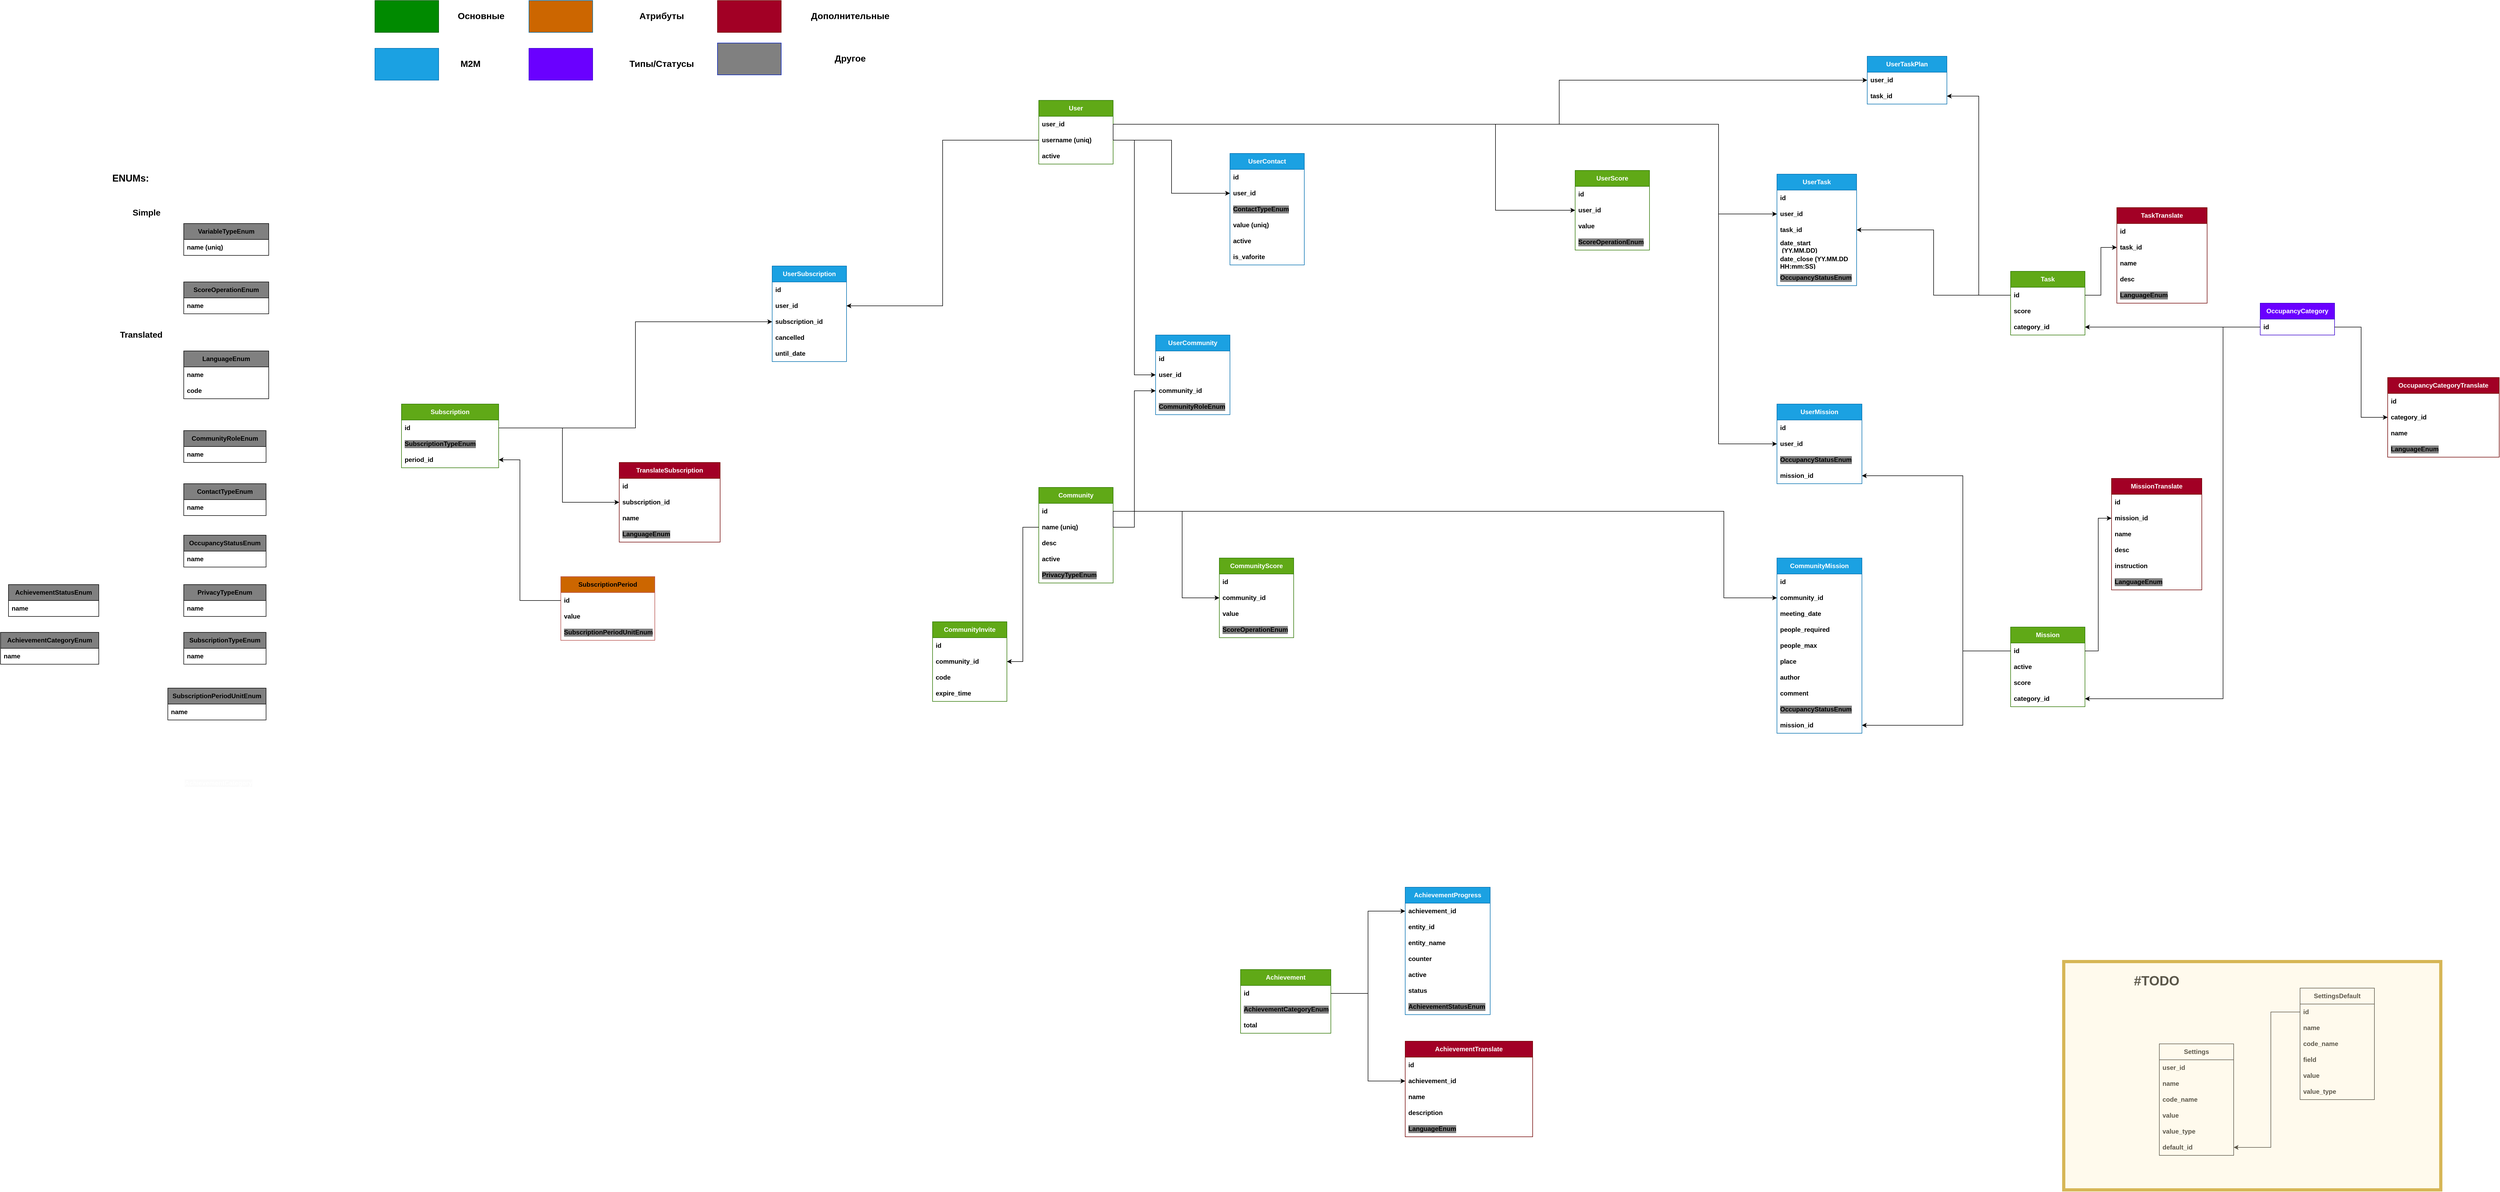 <mxfile version="23.1.1" type="device">
  <diagram name="Page-1" id="RSe__ZXpqtk8mkmh32Be">
    <mxGraphModel dx="3907" dy="-262" grid="1" gridSize="10" guides="1" tooltips="1" connect="1" arrows="1" fold="1" page="1" pageScale="1" pageWidth="850" pageHeight="1100" background="#ffffff" math="0" shadow="0">
      <root>
        <mxCell id="0" />
        <mxCell id="1" parent="0" />
        <mxCell id="CYJdQT4moQr0rRixmIhI-85" style="edgeStyle=orthogonalEdgeStyle;rounded=0;orthogonalLoop=1;jettySize=auto;html=1;exitX=1;exitY=0.5;exitDx=0;exitDy=0;entryX=0;entryY=0.5;entryDx=0;entryDy=0;" parent="1" edge="1">
          <mxGeometry relative="1" as="geometry">
            <mxPoint x="-700" y="235" as="targetPoint" />
          </mxGeometry>
        </mxCell>
        <mxCell id="CYJdQT4moQr0rRixmIhI-89" style="edgeStyle=orthogonalEdgeStyle;rounded=0;orthogonalLoop=1;jettySize=auto;html=1;exitX=1;exitY=0.5;exitDx=0;exitDy=0;entryX=0;entryY=0.5;entryDx=0;entryDy=0;" parent="1" edge="1">
          <mxGeometry relative="1" as="geometry">
            <mxPoint x="-380" y="175" as="targetPoint" />
          </mxGeometry>
        </mxCell>
        <mxCell id="CYJdQT4moQr0rRixmIhI-93" style="edgeStyle=orthogonalEdgeStyle;rounded=0;orthogonalLoop=1;jettySize=auto;html=1;exitX=1;exitY=0.5;exitDx=0;exitDy=0;entryX=0;entryY=0.5;entryDx=0;entryDy=0;" parent="1" edge="1">
          <mxGeometry relative="1" as="geometry">
            <mxPoint x="-160" y="175" as="targetPoint" />
          </mxGeometry>
        </mxCell>
        <mxCell id="CYJdQT4moQr0rRixmIhI-207" style="edgeStyle=orthogonalEdgeStyle;rounded=0;orthogonalLoop=1;jettySize=auto;html=1;exitX=0;exitY=0.5;exitDx=0;exitDy=0;entryX=1;entryY=0.5;entryDx=0;entryDy=0;" parent="1" edge="1">
          <mxGeometry relative="1" as="geometry">
            <mxPoint x="170" y="-135" as="targetPoint" />
          </mxGeometry>
        </mxCell>
        <mxCell id="CYJdQT4moQr0rRixmIhI-213" style="edgeStyle=orthogonalEdgeStyle;rounded=0;orthogonalLoop=1;jettySize=auto;html=1;exitX=0;exitY=0.5;exitDx=0;exitDy=0;" parent="1" edge="1">
          <mxGeometry relative="1" as="geometry">
            <mxPoint x="-40" y="-150" as="targetPoint" />
          </mxGeometry>
        </mxCell>
        <mxCell id="aRL5SzS7nT0Ag3SW9-k3-34" style="edgeStyle=orthogonalEdgeStyle;rounded=0;orthogonalLoop=1;jettySize=auto;html=1;exitX=0;exitY=0.5;exitDx=0;exitDy=0;entryX=0;entryY=0.5;entryDx=0;entryDy=0;" parent="1" edge="1">
          <mxGeometry relative="1" as="geometry">
            <Array as="points">
              <mxPoint x="-640" y="115" />
              <mxPoint x="-640" y="-495" />
            </Array>
            <mxPoint x="-380" y="115" as="sourcePoint" />
          </mxGeometry>
        </mxCell>
        <mxCell id="aRL5SzS7nT0Ag3SW9-k3-45" style="edgeStyle=orthogonalEdgeStyle;rounded=0;orthogonalLoop=1;jettySize=auto;html=1;exitX=1;exitY=0.5;exitDx=0;exitDy=0;entryX=0;entryY=0.5;entryDx=0;entryDy=0;" parent="1" edge="1">
          <mxGeometry relative="1" as="geometry">
            <mxPoint x="-920" y="275" as="targetPoint" />
          </mxGeometry>
        </mxCell>
        <mxCell id="Ccd-t8RiWaJdXyewYb54-1" value="User" style="swimlane;fontStyle=1;childLayout=stackLayout;horizontal=1;startSize=30;horizontalStack=0;resizeParent=1;resizeParentMax=0;resizeLast=0;collapsible=1;marginBottom=0;whiteSpace=wrap;html=1;fillColor=#60a917;strokeColor=#2D7600;fontColor=#ffffff;" parent="1" vertex="1">
          <mxGeometry x="-270" y="1398" width="140" height="120" as="geometry" />
        </mxCell>
        <mxCell id="kk2iHSHL6GawUtn3AXDm-2" value="&lt;b&gt;user_id&lt;/b&gt;" style="text;strokeColor=none;fillColor=none;align=left;verticalAlign=middle;spacingLeft=4;spacingRight=4;overflow=hidden;points=[[0,0.5],[1,0.5]];portConstraint=eastwest;rotatable=0;whiteSpace=wrap;html=1;" parent="Ccd-t8RiWaJdXyewYb54-1" vertex="1">
          <mxGeometry y="30" width="140" height="30" as="geometry" />
        </mxCell>
        <mxCell id="Ccd-t8RiWaJdXyewYb54-2" value="username (uniq)" style="text;strokeColor=none;fillColor=none;align=left;verticalAlign=middle;spacingLeft=4;spacingRight=4;overflow=hidden;points=[[0,0.5],[1,0.5]];portConstraint=eastwest;rotatable=0;whiteSpace=wrap;html=1;fontStyle=1" parent="Ccd-t8RiWaJdXyewYb54-1" vertex="1">
          <mxGeometry y="60" width="140" height="30" as="geometry" />
        </mxCell>
        <mxCell id="Ccd-t8RiWaJdXyewYb54-4" value="active" style="text;strokeColor=none;fillColor=none;align=left;verticalAlign=middle;spacingLeft=4;spacingRight=4;overflow=hidden;points=[[0,0.5],[1,0.5]];portConstraint=eastwest;rotatable=0;whiteSpace=wrap;html=1;fontStyle=1" parent="Ccd-t8RiWaJdXyewYb54-1" vertex="1">
          <mxGeometry y="90" width="140" height="30" as="geometry" />
        </mxCell>
        <mxCell id="Ccd-t8RiWaJdXyewYb54-6" value="Community" style="swimlane;fontStyle=1;childLayout=stackLayout;horizontal=1;startSize=30;horizontalStack=0;resizeParent=1;resizeParentMax=0;resizeLast=0;collapsible=1;marginBottom=0;whiteSpace=wrap;html=1;fillColor=#60a917;fontColor=#ffffff;strokeColor=#2D7600;" parent="1" vertex="1">
          <mxGeometry x="-270" y="2127" width="140" height="180" as="geometry" />
        </mxCell>
        <mxCell id="xz25JkU7YVdVqx9CsmmZ-5" value="&lt;b&gt;id&lt;/b&gt;" style="text;strokeColor=none;fillColor=none;align=left;verticalAlign=middle;spacingLeft=4;spacingRight=4;overflow=hidden;points=[[0,0.5],[1,0.5]];portConstraint=eastwest;rotatable=0;whiteSpace=wrap;html=1;" parent="Ccd-t8RiWaJdXyewYb54-6" vertex="1">
          <mxGeometry y="30" width="140" height="30" as="geometry" />
        </mxCell>
        <mxCell id="Ccd-t8RiWaJdXyewYb54-7" value="name (uniq)" style="text;strokeColor=none;fillColor=none;align=left;verticalAlign=middle;spacingLeft=4;spacingRight=4;overflow=hidden;points=[[0,0.5],[1,0.5]];portConstraint=eastwest;rotatable=0;whiteSpace=wrap;html=1;fontStyle=1" parent="Ccd-t8RiWaJdXyewYb54-6" vertex="1">
          <mxGeometry y="60" width="140" height="30" as="geometry" />
        </mxCell>
        <mxCell id="Ccd-t8RiWaJdXyewYb54-8" value="desc" style="text;strokeColor=none;fillColor=none;align=left;verticalAlign=middle;spacingLeft=4;spacingRight=4;overflow=hidden;points=[[0,0.5],[1,0.5]];portConstraint=eastwest;rotatable=0;whiteSpace=wrap;html=1;fontStyle=1" parent="Ccd-t8RiWaJdXyewYb54-6" vertex="1">
          <mxGeometry y="90" width="140" height="30" as="geometry" />
        </mxCell>
        <mxCell id="Ccd-t8RiWaJdXyewYb54-9" value="active" style="text;strokeColor=none;fillColor=none;align=left;verticalAlign=middle;spacingLeft=4;spacingRight=4;overflow=hidden;points=[[0,0.5],[1,0.5]];portConstraint=eastwest;rotatable=0;whiteSpace=wrap;html=1;fontStyle=1" parent="Ccd-t8RiWaJdXyewYb54-6" vertex="1">
          <mxGeometry y="120" width="140" height="30" as="geometry" />
        </mxCell>
        <mxCell id="6RzpvI3hmf3PmuXBxgvy-24" value="PrivacyTypeEnum" style="text;strokeColor=none;fillColor=none;align=left;verticalAlign=middle;spacingLeft=4;spacingRight=4;overflow=hidden;points=[[0,0.5],[1,0.5]];portConstraint=eastwest;rotatable=0;whiteSpace=wrap;html=1;labelBackgroundColor=#808080;fontStyle=1" parent="Ccd-t8RiWaJdXyewYb54-6" vertex="1">
          <mxGeometry y="150" width="140" height="30" as="geometry" />
        </mxCell>
        <mxCell id="Ccd-t8RiWaJdXyewYb54-12" value="Task" style="swimlane;fontStyle=1;childLayout=stackLayout;horizontal=1;startSize=30;horizontalStack=0;resizeParent=1;resizeParentMax=0;resizeLast=0;collapsible=1;marginBottom=0;whiteSpace=wrap;html=1;fillColor=#60a917;fontColor=#ffffff;strokeColor=#2D7600;" parent="1" vertex="1">
          <mxGeometry x="1560" y="1720" width="140" height="120" as="geometry" />
        </mxCell>
        <mxCell id="Ccd-t8RiWaJdXyewYb54-13" value="id" style="text;strokeColor=none;fillColor=none;align=left;verticalAlign=middle;spacingLeft=4;spacingRight=4;overflow=hidden;points=[[0,0.5],[1,0.5]];portConstraint=eastwest;rotatable=0;whiteSpace=wrap;html=1;fontStyle=1" parent="Ccd-t8RiWaJdXyewYb54-12" vertex="1">
          <mxGeometry y="30" width="140" height="30" as="geometry" />
        </mxCell>
        <mxCell id="Ccd-t8RiWaJdXyewYb54-14" value="score" style="text;strokeColor=none;fillColor=none;align=left;verticalAlign=middle;spacingLeft=4;spacingRight=4;overflow=hidden;points=[[0,0.5],[1,0.5]];portConstraint=eastwest;rotatable=0;whiteSpace=wrap;html=1;fontStyle=1" parent="Ccd-t8RiWaJdXyewYb54-12" vertex="1">
          <mxGeometry y="60" width="140" height="30" as="geometry" />
        </mxCell>
        <mxCell id="Ccd-t8RiWaJdXyewYb54-15" value="category_id" style="text;strokeColor=none;fillColor=none;align=left;verticalAlign=middle;spacingLeft=4;spacingRight=4;overflow=hidden;points=[[0,0.5],[1,0.5]];portConstraint=eastwest;rotatable=0;whiteSpace=wrap;html=1;fontStyle=1" parent="Ccd-t8RiWaJdXyewYb54-12" vertex="1">
          <mxGeometry y="90" width="140" height="30" as="geometry" />
        </mxCell>
        <mxCell id="Ccd-t8RiWaJdXyewYb54-16" value="Mission" style="swimlane;fontStyle=1;childLayout=stackLayout;horizontal=1;startSize=30;horizontalStack=0;resizeParent=1;resizeParentMax=0;resizeLast=0;collapsible=1;marginBottom=0;whiteSpace=wrap;html=1;fillColor=#60a917;fontColor=#ffffff;strokeColor=#2D7600;" parent="1" vertex="1">
          <mxGeometry x="1560" y="2390" width="140" height="150" as="geometry" />
        </mxCell>
        <mxCell id="Ccd-t8RiWaJdXyewYb54-17" value="id" style="text;strokeColor=none;fillColor=none;align=left;verticalAlign=middle;spacingLeft=4;spacingRight=4;overflow=hidden;points=[[0,0.5],[1,0.5]];portConstraint=eastwest;rotatable=0;whiteSpace=wrap;html=1;fontStyle=1" parent="Ccd-t8RiWaJdXyewYb54-16" vertex="1">
          <mxGeometry y="30" width="140" height="30" as="geometry" />
        </mxCell>
        <mxCell id="orlDkbYqtgR3g4KUHpJx-33" value="active" style="text;strokeColor=none;fillColor=none;align=left;verticalAlign=middle;spacingLeft=4;spacingRight=4;overflow=hidden;points=[[0,0.5],[1,0.5]];portConstraint=eastwest;rotatable=0;whiteSpace=wrap;html=1;fontStyle=1" parent="Ccd-t8RiWaJdXyewYb54-16" vertex="1">
          <mxGeometry y="60" width="140" height="30" as="geometry" />
        </mxCell>
        <mxCell id="Ccd-t8RiWaJdXyewYb54-19" value="score" style="text;strokeColor=none;fillColor=none;align=left;verticalAlign=middle;spacingLeft=4;spacingRight=4;overflow=hidden;points=[[0,0.5],[1,0.5]];portConstraint=eastwest;rotatable=0;whiteSpace=wrap;html=1;fontStyle=1" parent="Ccd-t8RiWaJdXyewYb54-16" vertex="1">
          <mxGeometry y="90" width="140" height="30" as="geometry" />
        </mxCell>
        <mxCell id="Ccd-t8RiWaJdXyewYb54-20" value="category_id" style="text;strokeColor=none;fillColor=none;align=left;verticalAlign=middle;spacingLeft=4;spacingRight=4;overflow=hidden;points=[[0,0.5],[1,0.5]];portConstraint=eastwest;rotatable=0;whiteSpace=wrap;html=1;fontStyle=1" parent="Ccd-t8RiWaJdXyewYb54-16" vertex="1">
          <mxGeometry y="120" width="140" height="30" as="geometry" />
        </mxCell>
        <mxCell id="Ccd-t8RiWaJdXyewYb54-21" value="UserContact" style="swimlane;fontStyle=1;childLayout=stackLayout;horizontal=1;startSize=30;horizontalStack=0;resizeParent=1;resizeParentMax=0;resizeLast=0;collapsible=1;marginBottom=0;whiteSpace=wrap;html=1;fillColor=#1ba1e2;fontColor=#ffffff;strokeColor=#006EAF;" parent="1" vertex="1">
          <mxGeometry x="90" y="1498" width="140" height="210" as="geometry" />
        </mxCell>
        <mxCell id="Y7gQqJwc6LCX3KNqjmiO-3" value="&lt;b&gt;id&lt;/b&gt;" style="text;strokeColor=none;fillColor=none;align=left;verticalAlign=middle;spacingLeft=4;spacingRight=4;overflow=hidden;points=[[0,0.5],[1,0.5]];portConstraint=eastwest;rotatable=0;whiteSpace=wrap;html=1;" parent="Ccd-t8RiWaJdXyewYb54-21" vertex="1">
          <mxGeometry y="30" width="140" height="30" as="geometry" />
        </mxCell>
        <mxCell id="Ccd-t8RiWaJdXyewYb54-23" value="user_id" style="text;strokeColor=none;fillColor=none;align=left;verticalAlign=middle;spacingLeft=4;spacingRight=4;overflow=hidden;points=[[0,0.5],[1,0.5]];portConstraint=eastwest;rotatable=0;whiteSpace=wrap;html=1;fontStyle=1" parent="Ccd-t8RiWaJdXyewYb54-21" vertex="1">
          <mxGeometry y="60" width="140" height="30" as="geometry" />
        </mxCell>
        <mxCell id="6RzpvI3hmf3PmuXBxgvy-14" value="ContactTypeEnum" style="text;strokeColor=none;fillColor=none;align=left;verticalAlign=middle;spacingLeft=4;spacingRight=4;overflow=hidden;points=[[0,0.5],[1,0.5]];portConstraint=eastwest;rotatable=0;whiteSpace=wrap;html=1;labelBackgroundColor=#808080;fontStyle=1" parent="Ccd-t8RiWaJdXyewYb54-21" vertex="1">
          <mxGeometry y="90" width="140" height="30" as="geometry" />
        </mxCell>
        <mxCell id="Ccd-t8RiWaJdXyewYb54-26" value="value (uniq)" style="text;strokeColor=none;fillColor=none;align=left;verticalAlign=middle;spacingLeft=4;spacingRight=4;overflow=hidden;points=[[0,0.5],[1,0.5]];portConstraint=eastwest;rotatable=0;whiteSpace=wrap;html=1;fontStyle=1" parent="Ccd-t8RiWaJdXyewYb54-21" vertex="1">
          <mxGeometry y="120" width="140" height="30" as="geometry" />
        </mxCell>
        <mxCell id="Ccd-t8RiWaJdXyewYb54-24" value="active" style="text;strokeColor=none;fillColor=none;align=left;verticalAlign=middle;spacingLeft=4;spacingRight=4;overflow=hidden;points=[[0,0.5],[1,0.5]];portConstraint=eastwest;rotatable=0;whiteSpace=wrap;html=1;fontStyle=1" parent="Ccd-t8RiWaJdXyewYb54-21" vertex="1">
          <mxGeometry y="150" width="140" height="30" as="geometry" />
        </mxCell>
        <mxCell id="iMLxv_t5jwkJtvZYzxyD-1" value="&lt;div&gt;&lt;b&gt;is_vaforite&lt;/b&gt;&lt;/div&gt;" style="text;html=1;strokeColor=none;fillColor=none;align=left;verticalAlign=middle;whiteSpace=wrap;rounded=0;spacingLeft=4;" vertex="1" parent="Ccd-t8RiWaJdXyewYb54-21">
          <mxGeometry y="180" width="140" height="30" as="geometry" />
        </mxCell>
        <mxCell id="Ccd-t8RiWaJdXyewYb54-32" value="" style="rounded=0;whiteSpace=wrap;html=1;fillColor=#008a00;fontColor=#ffffff;strokeColor=#005700;fontStyle=1" parent="1" vertex="1">
          <mxGeometry x="-1520" y="1210" width="120" height="60" as="geometry" />
        </mxCell>
        <mxCell id="Ccd-t8RiWaJdXyewYb54-33" value="&lt;font style=&quot;font-size: 17px;&quot;&gt;&lt;span&gt;Основные&lt;/span&gt;&lt;/font&gt;" style="text;html=1;strokeColor=none;fillColor=none;align=center;verticalAlign=middle;whiteSpace=wrap;rounded=0;fontStyle=1" parent="1" vertex="1">
          <mxGeometry x="-1350" y="1225" width="60" height="30" as="geometry" />
        </mxCell>
        <mxCell id="Ccd-t8RiWaJdXyewYb54-34" value="" style="rounded=0;whiteSpace=wrap;html=1;fillColor=#1ba1e2;fontColor=#ffffff;strokeColor=#006EAF;fontStyle=1" parent="1" vertex="1">
          <mxGeometry x="-1520" y="1300" width="120" height="60" as="geometry" />
        </mxCell>
        <mxCell id="Ccd-t8RiWaJdXyewYb54-35" value="&lt;span style=&quot;font-size: 17px;&quot;&gt;&lt;span&gt;M2M&lt;/span&gt;&lt;/span&gt;" style="text;html=1;strokeColor=none;fillColor=none;align=center;verticalAlign=middle;whiteSpace=wrap;rounded=0;fontStyle=1" parent="1" vertex="1">
          <mxGeometry x="-1370" y="1315" width="60" height="30" as="geometry" />
        </mxCell>
        <mxCell id="Ccd-t8RiWaJdXyewYb54-36" style="edgeStyle=orthogonalEdgeStyle;rounded=0;orthogonalLoop=1;jettySize=auto;html=1;exitX=1;exitY=0.5;exitDx=0;exitDy=0;entryX=0;entryY=0.5;entryDx=0;entryDy=0;fontStyle=1" parent="1" source="Ccd-t8RiWaJdXyewYb54-2" target="Ccd-t8RiWaJdXyewYb54-23" edge="1">
          <mxGeometry relative="1" as="geometry" />
        </mxCell>
        <mxCell id="Ccd-t8RiWaJdXyewYb54-38" value="" style="rounded=0;whiteSpace=wrap;html=1;fillColor=#CC6600;fontColor=#ffffff;strokeColor=#006EAF;fontStyle=1" parent="1" vertex="1">
          <mxGeometry x="-1230" y="1210" width="120" height="60" as="geometry" />
        </mxCell>
        <mxCell id="Ccd-t8RiWaJdXyewYb54-39" value="&lt;span style=&quot;font-size: 17px;&quot;&gt;&lt;span&gt;Атрибуты&lt;/span&gt;&lt;/span&gt;" style="text;html=1;strokeColor=none;fillColor=none;align=center;verticalAlign=middle;whiteSpace=wrap;rounded=0;fontStyle=1" parent="1" vertex="1">
          <mxGeometry x="-1070" y="1225" width="180" height="30" as="geometry" />
        </mxCell>
        <mxCell id="Ccd-t8RiWaJdXyewYb54-40" value="" style="rounded=0;whiteSpace=wrap;html=1;fillColor=#6a00ff;fontColor=#ffffff;strokeColor=#3700CC;fontStyle=1" parent="1" vertex="1">
          <mxGeometry x="-1230" y="1300" width="120" height="60" as="geometry" />
        </mxCell>
        <mxCell id="Ccd-t8RiWaJdXyewYb54-41" value="&lt;span style=&quot;font-size: 17px;&quot;&gt;&lt;span&gt;Типы/Статусы&lt;/span&gt;&lt;/span&gt;" style="text;html=1;strokeColor=none;fillColor=none;align=center;verticalAlign=middle;whiteSpace=wrap;rounded=0;fontStyle=1" parent="1" vertex="1">
          <mxGeometry x="-1070" y="1315" width="180" height="30" as="geometry" />
        </mxCell>
        <mxCell id="Ccd-t8RiWaJdXyewYb54-44" value="" style="rounded=0;whiteSpace=wrap;html=1;fillColor=#a20025;fontColor=#ffffff;strokeColor=#6F0000;fontStyle=1" parent="1" vertex="1">
          <mxGeometry x="-875" y="1210" width="120" height="60" as="geometry" />
        </mxCell>
        <mxCell id="Ccd-t8RiWaJdXyewYb54-45" value="&lt;span style=&quot;font-size: 17px;&quot;&gt;&lt;span&gt;Дополнительные&lt;/span&gt;&lt;/span&gt;" style="text;html=1;strokeColor=none;fillColor=none;align=center;verticalAlign=middle;whiteSpace=wrap;rounded=0;fontStyle=1" parent="1" vertex="1">
          <mxGeometry x="-715" y="1225" width="180" height="30" as="geometry" />
        </mxCell>
        <mxCell id="Ccd-t8RiWaJdXyewYb54-53" value="" style="rounded=0;whiteSpace=wrap;html=1;fillColor=#808080;fontColor=#ffffff;strokeColor=#001DBC;fontStyle=1" parent="1" vertex="1">
          <mxGeometry x="-875" y="1290" width="120" height="60" as="geometry" />
        </mxCell>
        <mxCell id="Ccd-t8RiWaJdXyewYb54-54" value="&lt;span style=&quot;font-size: 17px;&quot;&gt;&lt;span&gt;Другое&lt;/span&gt;&lt;/span&gt;" style="text;html=1;strokeColor=none;fillColor=none;align=center;verticalAlign=middle;whiteSpace=wrap;rounded=0;fontStyle=1" parent="1" vertex="1">
          <mxGeometry x="-715" y="1305" width="180" height="30" as="geometry" />
        </mxCell>
        <mxCell id="Ccd-t8RiWaJdXyewYb54-56" value="LanguageEnum" style="swimlane;fontStyle=1;childLayout=stackLayout;horizontal=1;startSize=30;horizontalStack=0;resizeParent=1;resizeParentMax=0;resizeLast=0;collapsible=1;marginBottom=0;whiteSpace=wrap;html=1;fillColor=#808080;" parent="1" vertex="1">
          <mxGeometry x="-1880" y="1870" width="160" height="90" as="geometry" />
        </mxCell>
        <mxCell id="Ccd-t8RiWaJdXyewYb54-57" value="name" style="text;strokeColor=none;fillColor=none;align=left;verticalAlign=middle;spacingLeft=4;spacingRight=4;overflow=hidden;points=[[0,0.5],[1,0.5]];portConstraint=eastwest;rotatable=0;whiteSpace=wrap;html=1;fontStyle=1" parent="Ccd-t8RiWaJdXyewYb54-56" vertex="1">
          <mxGeometry y="30" width="160" height="30" as="geometry" />
        </mxCell>
        <mxCell id="Ccd-t8RiWaJdXyewYb54-58" value="code" style="text;strokeColor=none;fillColor=none;align=left;verticalAlign=middle;spacingLeft=4;spacingRight=4;overflow=hidden;points=[[0,0.5],[1,0.5]];portConstraint=eastwest;rotatable=0;whiteSpace=wrap;html=1;fontStyle=1" parent="Ccd-t8RiWaJdXyewYb54-56" vertex="1">
          <mxGeometry y="60" width="160" height="30" as="geometry" />
        </mxCell>
        <mxCell id="Ccd-t8RiWaJdXyewYb54-64" value="Subscription" style="swimlane;fontStyle=1;childLayout=stackLayout;horizontal=1;startSize=30;horizontalStack=0;resizeParent=1;resizeParentMax=0;resizeLast=0;collapsible=1;marginBottom=0;whiteSpace=wrap;html=1;fillColor=#60a917;strokeColor=#2D7600;fontColor=#ffffff;" parent="1" vertex="1">
          <mxGeometry x="-1470" y="1970" width="183" height="120" as="geometry" />
        </mxCell>
        <mxCell id="Ccd-t8RiWaJdXyewYb54-65" value="id" style="text;strokeColor=none;fillColor=none;align=left;verticalAlign=middle;spacingLeft=4;spacingRight=4;overflow=hidden;points=[[0,0.5],[1,0.5]];portConstraint=eastwest;rotatable=0;whiteSpace=wrap;html=1;fontStyle=1" parent="Ccd-t8RiWaJdXyewYb54-64" vertex="1">
          <mxGeometry y="30" width="183" height="30" as="geometry" />
        </mxCell>
        <mxCell id="6RzpvI3hmf3PmuXBxgvy-45" value="SubscriptionTypeEnum" style="text;strokeColor=none;fillColor=none;align=left;verticalAlign=middle;spacingLeft=4;spacingRight=4;overflow=hidden;points=[[0,0.5],[1,0.5]];portConstraint=eastwest;rotatable=0;whiteSpace=wrap;html=1;labelBackgroundColor=#808080;fontStyle=1" parent="Ccd-t8RiWaJdXyewYb54-64" vertex="1">
          <mxGeometry y="60" width="183" height="30" as="geometry" />
        </mxCell>
        <mxCell id="Ccd-t8RiWaJdXyewYb54-67" value="period_id" style="text;strokeColor=none;fillColor=none;align=left;verticalAlign=middle;spacingLeft=4;spacingRight=4;overflow=hidden;points=[[0,0.5],[1,0.5]];portConstraint=eastwest;rotatable=0;whiteSpace=wrap;html=1;fontStyle=1" parent="Ccd-t8RiWaJdXyewYb54-64" vertex="1">
          <mxGeometry y="90" width="183" height="30" as="geometry" />
        </mxCell>
        <mxCell id="Ccd-t8RiWaJdXyewYb54-70" value="SubscriptionPeriod" style="swimlane;fontStyle=1;childLayout=stackLayout;horizontal=1;startSize=30;horizontalStack=0;resizeParent=1;resizeParentMax=0;resizeLast=0;collapsible=1;marginBottom=0;whiteSpace=wrap;html=1;fillColor=#CC6600;strokeColor=#b85450;" parent="1" vertex="1">
          <mxGeometry x="-1170" y="2295" width="177" height="120" as="geometry" />
        </mxCell>
        <mxCell id="Ccd-t8RiWaJdXyewYb54-71" value="id" style="text;strokeColor=none;fillColor=none;align=left;verticalAlign=middle;spacingLeft=4;spacingRight=4;overflow=hidden;points=[[0,0.5],[1,0.5]];portConstraint=eastwest;rotatable=0;whiteSpace=wrap;html=1;fontStyle=1" parent="Ccd-t8RiWaJdXyewYb54-70" vertex="1">
          <mxGeometry y="30" width="177" height="30" as="geometry" />
        </mxCell>
        <mxCell id="Ccd-t8RiWaJdXyewYb54-72" value="value" style="text;strokeColor=none;fillColor=none;align=left;verticalAlign=middle;spacingLeft=4;spacingRight=4;overflow=hidden;points=[[0,0.5],[1,0.5]];portConstraint=eastwest;rotatable=0;whiteSpace=wrap;html=1;fontStyle=1" parent="Ccd-t8RiWaJdXyewYb54-70" vertex="1">
          <mxGeometry y="60" width="177" height="30" as="geometry" />
        </mxCell>
        <mxCell id="6RzpvI3hmf3PmuXBxgvy-36" value="SubscriptionPeriodUnitEnum" style="text;strokeColor=none;fillColor=none;align=left;verticalAlign=middle;spacingLeft=4;spacingRight=4;overflow=hidden;points=[[0,0.5],[1,0.5]];portConstraint=eastwest;rotatable=0;whiteSpace=wrap;html=1;labelBackgroundColor=#808080;fontStyle=1" parent="Ccd-t8RiWaJdXyewYb54-70" vertex="1">
          <mxGeometry y="90" width="177" height="30" as="geometry" />
        </mxCell>
        <mxCell id="Ccd-t8RiWaJdXyewYb54-74" value="UserSubscription" style="swimlane;fontStyle=1;childLayout=stackLayout;horizontal=1;startSize=30;horizontalStack=0;resizeParent=1;resizeParentMax=0;resizeLast=0;collapsible=1;marginBottom=0;whiteSpace=wrap;html=1;fillColor=#1ba1e2;fontColor=#ffffff;strokeColor=#006EAF;" parent="1" vertex="1">
          <mxGeometry x="-772" y="1710" width="140" height="180" as="geometry" />
        </mxCell>
        <mxCell id="Y7gQqJwc6LCX3KNqjmiO-2" value="&lt;div&gt;&lt;b&gt;id&lt;/b&gt;&lt;/div&gt;" style="text;strokeColor=none;fillColor=none;align=left;verticalAlign=middle;spacingLeft=4;spacingRight=4;overflow=hidden;points=[[0,0.5],[1,0.5]];portConstraint=eastwest;rotatable=0;whiteSpace=wrap;html=1;" parent="Ccd-t8RiWaJdXyewYb54-74" vertex="1">
          <mxGeometry y="30" width="140" height="30" as="geometry" />
        </mxCell>
        <mxCell id="Ccd-t8RiWaJdXyewYb54-75" value="user_id" style="text;strokeColor=none;fillColor=none;align=left;verticalAlign=middle;spacingLeft=4;spacingRight=4;overflow=hidden;points=[[0,0.5],[1,0.5]];portConstraint=eastwest;rotatable=0;whiteSpace=wrap;html=1;fontStyle=1" parent="Ccd-t8RiWaJdXyewYb54-74" vertex="1">
          <mxGeometry y="60" width="140" height="30" as="geometry" />
        </mxCell>
        <mxCell id="Ccd-t8RiWaJdXyewYb54-76" value="subscription_id" style="text;strokeColor=none;fillColor=none;align=left;verticalAlign=middle;spacingLeft=4;spacingRight=4;overflow=hidden;points=[[0,0.5],[1,0.5]];portConstraint=eastwest;rotatable=0;whiteSpace=wrap;html=1;fontStyle=1" parent="Ccd-t8RiWaJdXyewYb54-74" vertex="1">
          <mxGeometry y="90" width="140" height="30" as="geometry" />
        </mxCell>
        <mxCell id="Ccd-t8RiWaJdXyewYb54-77" value="cancelled" style="text;strokeColor=none;fillColor=none;align=left;verticalAlign=middle;spacingLeft=4;spacingRight=4;overflow=hidden;points=[[0,0.5],[1,0.5]];portConstraint=eastwest;rotatable=0;whiteSpace=wrap;html=1;fontStyle=1" parent="Ccd-t8RiWaJdXyewYb54-74" vertex="1">
          <mxGeometry y="120" width="140" height="30" as="geometry" />
        </mxCell>
        <mxCell id="Ccd-t8RiWaJdXyewYb54-78" value="until_date" style="text;strokeColor=none;fillColor=none;align=left;verticalAlign=middle;spacingLeft=4;spacingRight=4;overflow=hidden;points=[[0,0.5],[1,0.5]];portConstraint=eastwest;rotatable=0;whiteSpace=wrap;html=1;fontStyle=1" parent="Ccd-t8RiWaJdXyewYb54-74" vertex="1">
          <mxGeometry y="150" width="140" height="30" as="geometry" />
        </mxCell>
        <mxCell id="Ccd-t8RiWaJdXyewYb54-85" value="VariableTypeEnum" style="swimlane;fontStyle=1;childLayout=stackLayout;horizontal=1;startSize=30;horizontalStack=0;resizeParent=1;resizeParentMax=0;resizeLast=0;collapsible=1;marginBottom=0;whiteSpace=wrap;html=1;fillColor=#808080;" parent="1" vertex="1">
          <mxGeometry x="-1880" y="1630" width="160" height="60" as="geometry" />
        </mxCell>
        <mxCell id="Ccd-t8RiWaJdXyewYb54-86" value="name (uniq)" style="text;strokeColor=none;fillColor=none;align=left;verticalAlign=middle;spacingLeft=4;spacingRight=4;overflow=hidden;points=[[0,0.5],[1,0.5]];portConstraint=eastwest;rotatable=0;whiteSpace=wrap;html=1;fontStyle=1" parent="Ccd-t8RiWaJdXyewYb54-85" vertex="1">
          <mxGeometry y="30" width="160" height="30" as="geometry" />
        </mxCell>
        <mxCell id="Ccd-t8RiWaJdXyewYb54-106" style="edgeStyle=orthogonalEdgeStyle;rounded=0;orthogonalLoop=1;jettySize=auto;html=1;exitX=0;exitY=0.5;exitDx=0;exitDy=0;entryX=1;entryY=0.5;entryDx=0;entryDy=0;fontStyle=1" parent="1" source="Ccd-t8RiWaJdXyewYb54-2" target="Ccd-t8RiWaJdXyewYb54-75" edge="1">
          <mxGeometry relative="1" as="geometry" />
        </mxCell>
        <mxCell id="Ccd-t8RiWaJdXyewYb54-124" value="TranslateSubscription" style="swimlane;fontStyle=1;childLayout=stackLayout;horizontal=1;startSize=30;horizontalStack=0;resizeParent=1;resizeParentMax=0;resizeLast=0;collapsible=1;marginBottom=0;whiteSpace=wrap;html=1;fillColor=#a20025;fontColor=#ffffff;strokeColor=#6F0000;" parent="1" vertex="1">
          <mxGeometry x="-1060" y="2080" width="190" height="150" as="geometry" />
        </mxCell>
        <mxCell id="orlDkbYqtgR3g4KUHpJx-23" value="id" style="text;strokeColor=none;fillColor=none;align=left;verticalAlign=middle;spacingLeft=4;spacingRight=4;overflow=hidden;points=[[0,0.5],[1,0.5]];portConstraint=eastwest;rotatable=0;whiteSpace=wrap;html=1;fontStyle=1" parent="Ccd-t8RiWaJdXyewYb54-124" vertex="1">
          <mxGeometry y="30" width="190" height="30" as="geometry" />
        </mxCell>
        <mxCell id="Ccd-t8RiWaJdXyewYb54-125" value="subscription_id" style="text;strokeColor=none;fillColor=none;align=left;verticalAlign=middle;spacingLeft=4;spacingRight=4;overflow=hidden;points=[[0,0.5],[1,0.5]];portConstraint=eastwest;rotatable=0;whiteSpace=wrap;html=1;fontStyle=1" parent="Ccd-t8RiWaJdXyewYb54-124" vertex="1">
          <mxGeometry y="60" width="190" height="30" as="geometry" />
        </mxCell>
        <mxCell id="Ccd-t8RiWaJdXyewYb54-126" value="name" style="text;strokeColor=none;fillColor=none;align=left;verticalAlign=middle;spacingLeft=4;spacingRight=4;overflow=hidden;points=[[0,0.5],[1,0.5]];portConstraint=eastwest;rotatable=0;whiteSpace=wrap;html=1;fontStyle=1" parent="Ccd-t8RiWaJdXyewYb54-124" vertex="1">
          <mxGeometry y="90" width="190" height="30" as="geometry" />
        </mxCell>
        <mxCell id="Ccd-t8RiWaJdXyewYb54-127" value="LanguageEnum" style="text;strokeColor=none;fillColor=none;align=left;verticalAlign=middle;spacingLeft=4;spacingRight=4;overflow=hidden;points=[[0,0.5],[1,0.5]];portConstraint=eastwest;rotatable=0;whiteSpace=wrap;html=1;labelBackgroundColor=#808080;fontStyle=1" parent="Ccd-t8RiWaJdXyewYb54-124" vertex="1">
          <mxGeometry y="120" width="190" height="30" as="geometry" />
        </mxCell>
        <mxCell id="Ccd-t8RiWaJdXyewYb54-129" style="edgeStyle=orthogonalEdgeStyle;rounded=0;orthogonalLoop=1;jettySize=auto;html=1;exitX=1;exitY=0.5;exitDx=0;exitDy=0;entryX=0;entryY=0.5;entryDx=0;entryDy=0;fontStyle=1" parent="1" source="Ccd-t8RiWaJdXyewYb54-65" target="Ccd-t8RiWaJdXyewYb54-125" edge="1">
          <mxGeometry relative="1" as="geometry">
            <Array as="points">
              <mxPoint x="-1167" y="2015" />
              <mxPoint x="-1167" y="2155" />
            </Array>
          </mxGeometry>
        </mxCell>
        <mxCell id="Ccd-t8RiWaJdXyewYb54-131" style="edgeStyle=orthogonalEdgeStyle;rounded=0;orthogonalLoop=1;jettySize=auto;html=1;exitX=0;exitY=0.5;exitDx=0;exitDy=0;entryX=1;entryY=0.5;entryDx=0;entryDy=0;fontStyle=1" parent="1" source="Ccd-t8RiWaJdXyewYb54-71" target="Ccd-t8RiWaJdXyewYb54-67" edge="1">
          <mxGeometry relative="1" as="geometry">
            <Array as="points">
              <mxPoint x="-1247" y="2340" />
              <mxPoint x="-1247" y="2075" />
            </Array>
          </mxGeometry>
        </mxCell>
        <mxCell id="Ccd-t8RiWaJdXyewYb54-138" style="edgeStyle=orthogonalEdgeStyle;rounded=0;orthogonalLoop=1;jettySize=auto;html=1;exitX=1;exitY=0.5;exitDx=0;exitDy=0;entryX=0;entryY=0.5;entryDx=0;entryDy=0;fontStyle=1" parent="1" source="Ccd-t8RiWaJdXyewYb54-65" target="Ccd-t8RiWaJdXyewYb54-76" edge="1">
          <mxGeometry relative="1" as="geometry" />
        </mxCell>
        <mxCell id="Ccd-t8RiWaJdXyewYb54-149" value="ENUMs:" style="text;html=1;strokeColor=none;fillColor=none;align=center;verticalAlign=middle;whiteSpace=wrap;rounded=0;fontStyle=1;fontSize=18;" parent="1" vertex="1">
          <mxGeometry x="-2110" y="1530" width="260" height="30" as="geometry" />
        </mxCell>
        <mxCell id="Ccd-t8RiWaJdXyewYb54-162" value="UserCommunity" style="swimlane;fontStyle=1;childLayout=stackLayout;horizontal=1;startSize=30;horizontalStack=0;resizeParent=1;resizeParentMax=0;resizeLast=0;collapsible=1;marginBottom=0;whiteSpace=wrap;html=1;fillColor=#1ba1e2;fontColor=#ffffff;strokeColor=#006EAF;" parent="1" vertex="1">
          <mxGeometry x="-50" y="1840" width="140" height="150" as="geometry" />
        </mxCell>
        <mxCell id="orlDkbYqtgR3g4KUHpJx-1" value="id" style="text;strokeColor=none;fillColor=none;align=left;verticalAlign=middle;spacingLeft=4;spacingRight=4;overflow=hidden;points=[[0,0.5],[1,0.5]];portConstraint=eastwest;rotatable=0;whiteSpace=wrap;html=1;fontStyle=1" parent="Ccd-t8RiWaJdXyewYb54-162" vertex="1">
          <mxGeometry y="30" width="140" height="30" as="geometry" />
        </mxCell>
        <mxCell id="Ccd-t8RiWaJdXyewYb54-163" value="user_id" style="text;strokeColor=none;fillColor=none;align=left;verticalAlign=middle;spacingLeft=4;spacingRight=4;overflow=hidden;points=[[0,0.5],[1,0.5]];portConstraint=eastwest;rotatable=0;whiteSpace=wrap;html=1;fontStyle=1" parent="Ccd-t8RiWaJdXyewYb54-162" vertex="1">
          <mxGeometry y="60" width="140" height="30" as="geometry" />
        </mxCell>
        <mxCell id="Ccd-t8RiWaJdXyewYb54-164" value="community_id" style="text;strokeColor=none;fillColor=none;align=left;verticalAlign=middle;spacingLeft=4;spacingRight=4;overflow=hidden;points=[[0,0.5],[1,0.5]];portConstraint=eastwest;rotatable=0;whiteSpace=wrap;html=1;fontStyle=1" parent="Ccd-t8RiWaJdXyewYb54-162" vertex="1">
          <mxGeometry y="90" width="140" height="30" as="geometry" />
        </mxCell>
        <mxCell id="6RzpvI3hmf3PmuXBxgvy-7" value="CommunityRoleEnum" style="text;strokeColor=none;fillColor=none;align=left;verticalAlign=middle;spacingLeft=4;spacingRight=4;overflow=hidden;points=[[0,0.5],[1,0.5]];portConstraint=eastwest;rotatable=0;whiteSpace=wrap;html=1;labelBackgroundColor=#808080;fontStyle=1" parent="Ccd-t8RiWaJdXyewYb54-162" vertex="1">
          <mxGeometry y="120" width="140" height="30" as="geometry" />
        </mxCell>
        <mxCell id="Ccd-t8RiWaJdXyewYb54-166" style="edgeStyle=orthogonalEdgeStyle;rounded=0;orthogonalLoop=1;jettySize=auto;html=1;exitX=1;exitY=0.5;exitDx=0;exitDy=0;entryX=0;entryY=0.5;entryDx=0;entryDy=0;fontStyle=1" parent="1" source="Ccd-t8RiWaJdXyewYb54-7" target="Ccd-t8RiWaJdXyewYb54-164" edge="1">
          <mxGeometry relative="1" as="geometry" />
        </mxCell>
        <mxCell id="Ccd-t8RiWaJdXyewYb54-167" style="edgeStyle=orthogonalEdgeStyle;rounded=0;orthogonalLoop=1;jettySize=auto;html=1;exitX=1;exitY=0.5;exitDx=0;exitDy=0;entryX=0;entryY=0.5;entryDx=0;entryDy=0;fontStyle=1" parent="1" source="Ccd-t8RiWaJdXyewYb54-2" target="Ccd-t8RiWaJdXyewYb54-163" edge="1">
          <mxGeometry relative="1" as="geometry" />
        </mxCell>
        <mxCell id="Ccd-t8RiWaJdXyewYb54-168" value="CommunityRoleEnum" style="swimlane;fontStyle=1;childLayout=stackLayout;horizontal=1;startSize=30;horizontalStack=0;resizeParent=1;resizeParentMax=0;resizeLast=0;collapsible=1;marginBottom=0;whiteSpace=wrap;html=1;fillColor=#808080;strokeColor=default;" parent="1" vertex="1">
          <mxGeometry x="-1880" y="2020" width="155" height="60" as="geometry" />
        </mxCell>
        <mxCell id="orlDkbYqtgR3g4KUHpJx-2" value="name" style="text;strokeColor=none;fillColor=none;align=left;verticalAlign=middle;spacingLeft=4;spacingRight=4;overflow=hidden;points=[[0,0.5],[1,0.5]];portConstraint=eastwest;rotatable=0;whiteSpace=wrap;html=1;fontStyle=1" parent="Ccd-t8RiWaJdXyewYb54-168" vertex="1">
          <mxGeometry y="30" width="155" height="30" as="geometry" />
        </mxCell>
        <mxCell id="Ccd-t8RiWaJdXyewYb54-177" value="UserScore" style="swimlane;fontStyle=1;childLayout=stackLayout;horizontal=1;startSize=30;horizontalStack=0;resizeParent=1;resizeParentMax=0;resizeLast=0;collapsible=1;marginBottom=0;whiteSpace=wrap;html=1;fillColor=#60a917;fontColor=#ffffff;strokeColor=#2D7600;" parent="1" vertex="1">
          <mxGeometry x="740" y="1530" width="140" height="150" as="geometry" />
        </mxCell>
        <mxCell id="orlDkbYqtgR3g4KUHpJx-10" value="id" style="text;strokeColor=none;fillColor=none;align=left;verticalAlign=middle;spacingLeft=4;spacingRight=4;overflow=hidden;points=[[0,0.5],[1,0.5]];portConstraint=eastwest;rotatable=0;whiteSpace=wrap;html=1;fontStyle=1" parent="Ccd-t8RiWaJdXyewYb54-177" vertex="1">
          <mxGeometry y="30" width="140" height="30" as="geometry" />
        </mxCell>
        <mxCell id="Ccd-t8RiWaJdXyewYb54-178" value="user_id" style="text;strokeColor=none;fillColor=none;align=left;verticalAlign=middle;spacingLeft=4;spacingRight=4;overflow=hidden;points=[[0,0.5],[1,0.5]];portConstraint=eastwest;rotatable=0;whiteSpace=wrap;html=1;fontStyle=1" parent="Ccd-t8RiWaJdXyewYb54-177" vertex="1">
          <mxGeometry y="60" width="140" height="30" as="geometry" />
        </mxCell>
        <mxCell id="Ccd-t8RiWaJdXyewYb54-180" value="value" style="text;strokeColor=none;fillColor=none;align=left;verticalAlign=middle;spacingLeft=4;spacingRight=4;overflow=hidden;points=[[0,0.5],[1,0.5]];portConstraint=eastwest;rotatable=0;whiteSpace=wrap;html=1;fontStyle=1" parent="Ccd-t8RiWaJdXyewYb54-177" vertex="1">
          <mxGeometry y="90" width="140" height="30" as="geometry" />
        </mxCell>
        <mxCell id="Ccd-t8RiWaJdXyewYb54-179" value="ScoreOperationEnum" style="text;strokeColor=none;fillColor=none;align=left;verticalAlign=middle;spacingLeft=4;spacingRight=4;overflow=hidden;points=[[0,0.5],[1,0.5]];portConstraint=eastwest;rotatable=0;whiteSpace=wrap;html=1;labelBackgroundColor=#808080;fontStyle=1" parent="Ccd-t8RiWaJdXyewYb54-177" vertex="1">
          <mxGeometry y="120" width="140" height="30" as="geometry" />
        </mxCell>
        <mxCell id="Ccd-t8RiWaJdXyewYb54-181" value="ScoreOperationEnum" style="swimlane;fontStyle=1;childLayout=stackLayout;horizontal=1;startSize=30;horizontalStack=0;resizeParent=1;resizeParentMax=0;resizeLast=0;collapsible=1;marginBottom=0;whiteSpace=wrap;html=1;fillColor=#808080;" parent="1" vertex="1">
          <mxGeometry x="-1880" y="1740" width="160" height="60" as="geometry" />
        </mxCell>
        <mxCell id="Ccd-t8RiWaJdXyewYb54-182" value="name" style="text;strokeColor=none;fillColor=none;align=left;verticalAlign=middle;spacingLeft=4;spacingRight=4;overflow=hidden;points=[[0,0.5],[1,0.5]];portConstraint=eastwest;rotatable=0;whiteSpace=wrap;html=1;fontStyle=1" parent="Ccd-t8RiWaJdXyewYb54-181" vertex="1">
          <mxGeometry y="30" width="160" height="30" as="geometry" />
        </mxCell>
        <mxCell id="Ccd-t8RiWaJdXyewYb54-184" style="edgeStyle=orthogonalEdgeStyle;rounded=0;orthogonalLoop=1;jettySize=auto;html=1;exitX=1;exitY=0.5;exitDx=0;exitDy=0;entryX=0;entryY=0.5;entryDx=0;entryDy=0;fontStyle=1" parent="1" source="Ccd-t8RiWaJdXyewYb54-2" target="Ccd-t8RiWaJdXyewYb54-178" edge="1">
          <mxGeometry relative="1" as="geometry">
            <Array as="points">
              <mxPoint x="590" y="1443" />
              <mxPoint x="590" y="1605" />
            </Array>
          </mxGeometry>
        </mxCell>
        <mxCell id="Ccd-t8RiWaJdXyewYb54-185" value="CommunityScore" style="swimlane;fontStyle=1;childLayout=stackLayout;horizontal=1;startSize=30;horizontalStack=0;resizeParent=1;resizeParentMax=0;resizeLast=0;collapsible=1;marginBottom=0;whiteSpace=wrap;html=1;fillColor=#60a917;fontColor=#ffffff;strokeColor=#2D7600;" parent="1" vertex="1">
          <mxGeometry x="70" y="2260" width="140" height="150" as="geometry" />
        </mxCell>
        <mxCell id="orlDkbYqtgR3g4KUHpJx-4" value="id" style="text;align=left;verticalAlign=middle;spacingLeft=4;spacingRight=4;overflow=hidden;points=[[0,0.5],[1,0.5]];portConstraint=eastwest;rotatable=0;whiteSpace=wrap;html=1;fontStyle=1" parent="Ccd-t8RiWaJdXyewYb54-185" vertex="1">
          <mxGeometry y="30" width="140" height="30" as="geometry" />
        </mxCell>
        <mxCell id="Ccd-t8RiWaJdXyewYb54-186" value="community_id" style="text;strokeColor=none;fillColor=none;align=left;verticalAlign=middle;spacingLeft=4;spacingRight=4;overflow=hidden;points=[[0,0.5],[1,0.5]];portConstraint=eastwest;rotatable=0;whiteSpace=wrap;html=1;fontStyle=1" parent="Ccd-t8RiWaJdXyewYb54-185" vertex="1">
          <mxGeometry y="60" width="140" height="30" as="geometry" />
        </mxCell>
        <mxCell id="Ccd-t8RiWaJdXyewYb54-188" value="value" style="text;strokeColor=none;fillColor=none;align=left;verticalAlign=middle;spacingLeft=4;spacingRight=4;overflow=hidden;points=[[0,0.5],[1,0.5]];portConstraint=eastwest;rotatable=0;whiteSpace=wrap;html=1;fontStyle=1" parent="Ccd-t8RiWaJdXyewYb54-185" vertex="1">
          <mxGeometry y="90" width="140" height="30" as="geometry" />
        </mxCell>
        <mxCell id="6RzpvI3hmf3PmuXBxgvy-23" value="ScoreOperationEnum" style="text;strokeColor=none;fillColor=none;align=left;verticalAlign=middle;spacingLeft=4;spacingRight=4;overflow=hidden;points=[[0,0.5],[1,0.5]];portConstraint=eastwest;rotatable=0;whiteSpace=wrap;html=1;labelBackgroundColor=#808080;fontStyle=1" parent="Ccd-t8RiWaJdXyewYb54-185" vertex="1">
          <mxGeometry y="120" width="140" height="30" as="geometry" />
        </mxCell>
        <mxCell id="Ccd-t8RiWaJdXyewYb54-191" style="edgeStyle=orthogonalEdgeStyle;rounded=0;orthogonalLoop=1;jettySize=auto;html=1;exitX=1;exitY=0.5;exitDx=0;exitDy=0;entryX=0;entryY=0.5;entryDx=0;entryDy=0;fontStyle=1" parent="1" source="Ccd-t8RiWaJdXyewYb54-7" target="Ccd-t8RiWaJdXyewYb54-186" edge="1">
          <mxGeometry relative="1" as="geometry">
            <Array as="points">
              <mxPoint y="2172" />
              <mxPoint y="2335" />
            </Array>
          </mxGeometry>
        </mxCell>
        <mxCell id="Ccd-t8RiWaJdXyewYb54-192" value="OccupancyCategory" style="swimlane;fontStyle=1;childLayout=stackLayout;horizontal=1;startSize=30;horizontalStack=0;resizeParent=1;resizeParentMax=0;resizeLast=0;collapsible=1;marginBottom=0;whiteSpace=wrap;html=1;fillColor=#6a00ff;fontColor=#ffffff;strokeColor=#3700CC;" parent="1" vertex="1">
          <mxGeometry x="2030" y="1780" width="140" height="60" as="geometry" />
        </mxCell>
        <mxCell id="Ccd-t8RiWaJdXyewYb54-193" value="id" style="text;strokeColor=none;fillColor=none;align=left;verticalAlign=middle;spacingLeft=4;spacingRight=4;overflow=hidden;points=[[0,0.5],[1,0.5]];portConstraint=eastwest;rotatable=0;whiteSpace=wrap;html=1;fontStyle=1" parent="Ccd-t8RiWaJdXyewYb54-192" vertex="1">
          <mxGeometry y="30" width="140" height="30" as="geometry" />
        </mxCell>
        <mxCell id="Ccd-t8RiWaJdXyewYb54-194" value="OccupancyCategoryTranslate" style="swimlane;fontStyle=1;childLayout=stackLayout;horizontal=1;startSize=30;horizontalStack=0;resizeParent=1;resizeParentMax=0;resizeLast=0;collapsible=1;marginBottom=0;whiteSpace=wrap;html=1;fillColor=#a20025;fontColor=#ffffff;strokeColor=#6F0000;" parent="1" vertex="1">
          <mxGeometry x="2270" y="1920" width="210" height="150" as="geometry" />
        </mxCell>
        <mxCell id="orlDkbYqtgR3g4KUHpJx-17" value="id" style="text;strokeColor=none;fillColor=none;align=left;verticalAlign=middle;spacingLeft=4;spacingRight=4;overflow=hidden;points=[[0,0.5],[1,0.5]];portConstraint=eastwest;rotatable=0;whiteSpace=wrap;html=1;fontStyle=1" parent="Ccd-t8RiWaJdXyewYb54-194" vertex="1">
          <mxGeometry y="30" width="210" height="30" as="geometry" />
        </mxCell>
        <mxCell id="Ccd-t8RiWaJdXyewYb54-195" value="category_id" style="text;strokeColor=none;fillColor=none;align=left;verticalAlign=middle;spacingLeft=4;spacingRight=4;overflow=hidden;points=[[0,0.5],[1,0.5]];portConstraint=eastwest;rotatable=0;whiteSpace=wrap;html=1;fontStyle=1" parent="Ccd-t8RiWaJdXyewYb54-194" vertex="1">
          <mxGeometry y="60" width="210" height="30" as="geometry" />
        </mxCell>
        <mxCell id="Ccd-t8RiWaJdXyewYb54-196" value="name" style="text;strokeColor=none;fillColor=none;align=left;verticalAlign=middle;spacingLeft=4;spacingRight=4;overflow=hidden;points=[[0,0.5],[1,0.5]];portConstraint=eastwest;rotatable=0;whiteSpace=wrap;html=1;fontStyle=1" parent="Ccd-t8RiWaJdXyewYb54-194" vertex="1">
          <mxGeometry y="90" width="210" height="30" as="geometry" />
        </mxCell>
        <mxCell id="Ccd-t8RiWaJdXyewYb54-206" value="LanguageEnum" style="text;strokeColor=none;fillColor=none;align=left;verticalAlign=middle;spacingLeft=4;spacingRight=4;overflow=hidden;points=[[0,0.5],[1,0.5]];portConstraint=eastwest;rotatable=0;whiteSpace=wrap;html=1;labelBackgroundColor=#808080;fontStyle=1" parent="Ccd-t8RiWaJdXyewYb54-194" vertex="1">
          <mxGeometry y="120" width="210" height="30" as="geometry" />
        </mxCell>
        <mxCell id="Ccd-t8RiWaJdXyewYb54-198" value="TaskTranslate" style="swimlane;fontStyle=1;childLayout=stackLayout;horizontal=1;startSize=30;horizontalStack=0;resizeParent=1;resizeParentMax=0;resizeLast=0;collapsible=1;marginBottom=0;whiteSpace=wrap;html=1;fillColor=#a20025;fontColor=#ffffff;strokeColor=#6F0000;" parent="1" vertex="1">
          <mxGeometry x="1760" y="1600" width="170" height="180" as="geometry" />
        </mxCell>
        <mxCell id="orlDkbYqtgR3g4KUHpJx-18" value="id" style="text;strokeColor=none;fillColor=none;align=left;verticalAlign=middle;spacingLeft=4;spacingRight=4;overflow=hidden;points=[[0,0.5],[1,0.5]];portConstraint=eastwest;rotatable=0;whiteSpace=wrap;html=1;fontStyle=1" parent="Ccd-t8RiWaJdXyewYb54-198" vertex="1">
          <mxGeometry y="30" width="170" height="30" as="geometry" />
        </mxCell>
        <mxCell id="Ccd-t8RiWaJdXyewYb54-199" value="task_id" style="text;strokeColor=none;fillColor=none;align=left;verticalAlign=middle;spacingLeft=4;spacingRight=4;overflow=hidden;points=[[0,0.5],[1,0.5]];portConstraint=eastwest;rotatable=0;whiteSpace=wrap;html=1;fontStyle=1" parent="Ccd-t8RiWaJdXyewYb54-198" vertex="1">
          <mxGeometry y="60" width="170" height="30" as="geometry" />
        </mxCell>
        <mxCell id="Ccd-t8RiWaJdXyewYb54-200" value="name" style="text;strokeColor=none;fillColor=none;align=left;verticalAlign=middle;spacingLeft=4;spacingRight=4;overflow=hidden;points=[[0,0.5],[1,0.5]];portConstraint=eastwest;rotatable=0;whiteSpace=wrap;html=1;fontStyle=1" parent="Ccd-t8RiWaJdXyewYb54-198" vertex="1">
          <mxGeometry y="90" width="170" height="30" as="geometry" />
        </mxCell>
        <mxCell id="Ccd-t8RiWaJdXyewYb54-201" value="desc" style="text;strokeColor=none;fillColor=none;align=left;verticalAlign=middle;spacingLeft=4;spacingRight=4;overflow=hidden;points=[[0,0.5],[1,0.5]];portConstraint=eastwest;rotatable=0;whiteSpace=wrap;html=1;fontStyle=1" parent="Ccd-t8RiWaJdXyewYb54-198" vertex="1">
          <mxGeometry y="120" width="170" height="30" as="geometry" />
        </mxCell>
        <mxCell id="Ccd-t8RiWaJdXyewYb54-208" value="LanguageEnum" style="text;strokeColor=none;fillColor=none;align=left;verticalAlign=middle;spacingLeft=4;spacingRight=4;overflow=hidden;points=[[0,0.5],[1,0.5]];portConstraint=eastwest;rotatable=0;whiteSpace=wrap;html=1;labelBackgroundColor=#808080;fontStyle=1" parent="Ccd-t8RiWaJdXyewYb54-198" vertex="1">
          <mxGeometry y="150" width="170" height="30" as="geometry" />
        </mxCell>
        <mxCell id="Ccd-t8RiWaJdXyewYb54-205" style="edgeStyle=orthogonalEdgeStyle;rounded=0;orthogonalLoop=1;jettySize=auto;html=1;exitX=1;exitY=0.5;exitDx=0;exitDy=0;entryX=0;entryY=0.5;entryDx=0;entryDy=0;fontStyle=1" parent="1" source="Ccd-t8RiWaJdXyewYb54-193" target="Ccd-t8RiWaJdXyewYb54-195" edge="1">
          <mxGeometry relative="1" as="geometry" />
        </mxCell>
        <mxCell id="Ccd-t8RiWaJdXyewYb54-207" style="edgeStyle=orthogonalEdgeStyle;rounded=0;orthogonalLoop=1;jettySize=auto;html=1;exitX=1;exitY=0.5;exitDx=0;exitDy=0;entryX=0;entryY=0.5;entryDx=0;entryDy=0;fontStyle=1" parent="1" source="Ccd-t8RiWaJdXyewYb54-13" target="Ccd-t8RiWaJdXyewYb54-199" edge="1">
          <mxGeometry relative="1" as="geometry" />
        </mxCell>
        <mxCell id="Ccd-t8RiWaJdXyewYb54-209" value="UserTask" style="swimlane;fontStyle=1;childLayout=stackLayout;horizontal=1;startSize=30;horizontalStack=0;resizeParent=1;resizeParentMax=0;resizeLast=0;collapsible=1;marginBottom=0;whiteSpace=wrap;html=1;fillColor=#1ba1e2;fontColor=#ffffff;strokeColor=#006EAF;" parent="1" vertex="1">
          <mxGeometry x="1120" y="1537" width="150" height="210" as="geometry" />
        </mxCell>
        <mxCell id="KSXgI_bPrYMbQKF6X9vQ-1" value="&lt;b&gt;id&lt;/b&gt;" style="text;strokeColor=none;fillColor=none;align=left;verticalAlign=middle;spacingLeft=4;spacingRight=4;overflow=hidden;points=[[0,0.5],[1,0.5]];portConstraint=eastwest;rotatable=0;whiteSpace=wrap;html=1;" parent="Ccd-t8RiWaJdXyewYb54-209" vertex="1">
          <mxGeometry y="30" width="150" height="30" as="geometry" />
        </mxCell>
        <mxCell id="Ccd-t8RiWaJdXyewYb54-210" value="&lt;div&gt;user_id&lt;/div&gt;" style="text;strokeColor=none;fillColor=none;align=left;verticalAlign=middle;spacingLeft=4;spacingRight=4;overflow=hidden;points=[[0,0.5],[1,0.5]];portConstraint=eastwest;rotatable=0;whiteSpace=wrap;html=1;fontStyle=1" parent="Ccd-t8RiWaJdXyewYb54-209" vertex="1">
          <mxGeometry y="60" width="150" height="30" as="geometry" />
        </mxCell>
        <mxCell id="Ccd-t8RiWaJdXyewYb54-211" value="task_id" style="text;strokeColor=none;fillColor=none;align=left;verticalAlign=middle;spacingLeft=4;spacingRight=4;overflow=hidden;points=[[0,0.5],[1,0.5]];portConstraint=eastwest;rotatable=0;whiteSpace=wrap;html=1;fontStyle=1" parent="Ccd-t8RiWaJdXyewYb54-209" vertex="1">
          <mxGeometry y="90" width="150" height="30" as="geometry" />
        </mxCell>
        <mxCell id="1Zp7ERashyqn07vwNyQM-11" value="&lt;div&gt;date_start&lt;/div&gt;&lt;div&gt;&amp;nbsp;(YY.MM.DD)&lt;/div&gt;" style="text;strokeColor=none;fillColor=none;align=left;verticalAlign=middle;spacingLeft=4;spacingRight=4;overflow=hidden;points=[[0,0.5],[1,0.5]];portConstraint=eastwest;rotatable=0;whiteSpace=wrap;html=1;fontStyle=1" parent="Ccd-t8RiWaJdXyewYb54-209" vertex="1">
          <mxGeometry y="120" width="150" height="30" as="geometry" />
        </mxCell>
        <mxCell id="1Zp7ERashyqn07vwNyQM-14" value="date_close (YY.MM.DD HH:mm:SS)" style="text;strokeColor=none;fillColor=none;align=left;verticalAlign=middle;spacingLeft=4;spacingRight=4;overflow=hidden;points=[[0,0.5],[1,0.5]];portConstraint=eastwest;rotatable=0;whiteSpace=wrap;html=1;fontStyle=1" parent="Ccd-t8RiWaJdXyewYb54-209" vertex="1">
          <mxGeometry y="150" width="150" height="30" as="geometry" />
        </mxCell>
        <mxCell id="6RzpvI3hmf3PmuXBxgvy-18" value="OccupancyStatusEnum" style="text;strokeColor=none;fillColor=none;align=left;verticalAlign=middle;spacingLeft=4;spacingRight=4;overflow=hidden;points=[[0,0.5],[1,0.5]];portConstraint=eastwest;rotatable=0;whiteSpace=wrap;html=1;labelBackgroundColor=#808080;fontStyle=1" parent="Ccd-t8RiWaJdXyewYb54-209" vertex="1">
          <mxGeometry y="180" width="150" height="30" as="geometry" />
        </mxCell>
        <mxCell id="Ccd-t8RiWaJdXyewYb54-214" style="edgeStyle=orthogonalEdgeStyle;rounded=0;orthogonalLoop=1;jettySize=auto;html=1;exitX=0;exitY=0.5;exitDx=0;exitDy=0;entryX=1;entryY=0.5;entryDx=0;entryDy=0;fontStyle=1" parent="1" source="Ccd-t8RiWaJdXyewYb54-13" target="Ccd-t8RiWaJdXyewYb54-211" edge="1">
          <mxGeometry relative="1" as="geometry" />
        </mxCell>
        <mxCell id="Ccd-t8RiWaJdXyewYb54-224" value="UserMission" style="swimlane;fontStyle=1;childLayout=stackLayout;horizontal=1;startSize=30;horizontalStack=0;resizeParent=1;resizeParentMax=0;resizeLast=0;collapsible=1;marginBottom=0;whiteSpace=wrap;html=1;fillColor=#1ba1e2;fontColor=#ffffff;strokeColor=#006EAF;" parent="1" vertex="1">
          <mxGeometry x="1120" y="1970" width="160" height="150" as="geometry" />
        </mxCell>
        <mxCell id="orlDkbYqtgR3g4KUHpJx-11" value="id" style="text;strokeColor=none;fillColor=none;align=left;verticalAlign=middle;spacingLeft=4;spacingRight=4;overflow=hidden;points=[[0,0.5],[1,0.5]];portConstraint=eastwest;rotatable=0;whiteSpace=wrap;html=1;fontStyle=1" parent="Ccd-t8RiWaJdXyewYb54-224" vertex="1">
          <mxGeometry y="30" width="160" height="30" as="geometry" />
        </mxCell>
        <mxCell id="Ccd-t8RiWaJdXyewYb54-225" value="user_id" style="text;strokeColor=none;fillColor=none;align=left;verticalAlign=middle;spacingLeft=4;spacingRight=4;overflow=hidden;points=[[0,0.5],[1,0.5]];portConstraint=eastwest;rotatable=0;whiteSpace=wrap;html=1;fontStyle=1" parent="Ccd-t8RiWaJdXyewYb54-224" vertex="1">
          <mxGeometry y="60" width="160" height="30" as="geometry" />
        </mxCell>
        <mxCell id="6RzpvI3hmf3PmuXBxgvy-17" value="OccupancyStatusEnum" style="text;strokeColor=none;fillColor=none;align=left;verticalAlign=middle;spacingLeft=4;spacingRight=4;overflow=hidden;points=[[0,0.5],[1,0.5]];portConstraint=eastwest;rotatable=0;whiteSpace=wrap;html=1;labelBackgroundColor=#808080;fontStyle=1" parent="Ccd-t8RiWaJdXyewYb54-224" vertex="1">
          <mxGeometry y="90" width="160" height="30" as="geometry" />
        </mxCell>
        <mxCell id="Ccd-t8RiWaJdXyewYb54-226" value="mission_id" style="text;strokeColor=none;fillColor=none;align=left;verticalAlign=middle;spacingLeft=4;spacingRight=4;overflow=hidden;points=[[0,0.5],[1,0.5]];portConstraint=eastwest;rotatable=0;whiteSpace=wrap;html=1;fontStyle=1" parent="Ccd-t8RiWaJdXyewYb54-224" vertex="1">
          <mxGeometry y="120" width="160" height="30" as="geometry" />
        </mxCell>
        <mxCell id="Ccd-t8RiWaJdXyewYb54-228" value="CommunityMission" style="swimlane;fontStyle=1;childLayout=stackLayout;horizontal=1;startSize=30;horizontalStack=0;resizeParent=1;resizeParentMax=0;resizeLast=0;collapsible=1;marginBottom=0;whiteSpace=wrap;html=1;fillColor=#1ba1e2;fontColor=#ffffff;strokeColor=#006EAF;" parent="1" vertex="1">
          <mxGeometry x="1120" y="2260" width="160" height="330" as="geometry" />
        </mxCell>
        <mxCell id="orlDkbYqtgR3g4KUHpJx-12" value="id" style="text;strokeColor=none;fillColor=none;align=left;verticalAlign=middle;spacingLeft=4;spacingRight=4;overflow=hidden;points=[[0,0.5],[1,0.5]];portConstraint=eastwest;rotatable=0;whiteSpace=wrap;html=1;fontStyle=1" parent="Ccd-t8RiWaJdXyewYb54-228" vertex="1">
          <mxGeometry y="30" width="160" height="30" as="geometry" />
        </mxCell>
        <mxCell id="Ccd-t8RiWaJdXyewYb54-229" value="community_id" style="text;strokeColor=none;fillColor=none;align=left;verticalAlign=middle;spacingLeft=4;spacingRight=4;overflow=hidden;points=[[0,0.5],[1,0.5]];portConstraint=eastwest;rotatable=0;whiteSpace=wrap;html=1;fontStyle=1" parent="Ccd-t8RiWaJdXyewYb54-228" vertex="1">
          <mxGeometry y="60" width="160" height="30" as="geometry" />
        </mxCell>
        <mxCell id="Ccd-t8RiWaJdXyewYb54-231" value="meeting_date" style="text;strokeColor=none;fillColor=none;align=left;verticalAlign=middle;spacingLeft=4;spacingRight=4;overflow=hidden;points=[[0,0.5],[1,0.5]];portConstraint=eastwest;rotatable=0;whiteSpace=wrap;html=1;fontStyle=1" parent="Ccd-t8RiWaJdXyewYb54-228" vertex="1">
          <mxGeometry y="90" width="160" height="30" as="geometry" />
        </mxCell>
        <mxCell id="Ccd-t8RiWaJdXyewYb54-232" value="people_required" style="text;strokeColor=none;fillColor=none;align=left;verticalAlign=middle;spacingLeft=4;spacingRight=4;overflow=hidden;points=[[0,0.5],[1,0.5]];portConstraint=eastwest;rotatable=0;whiteSpace=wrap;html=1;fontStyle=1" parent="Ccd-t8RiWaJdXyewYb54-228" vertex="1">
          <mxGeometry y="120" width="160" height="30" as="geometry" />
        </mxCell>
        <mxCell id="Ccd-t8RiWaJdXyewYb54-233" value="people_max" style="text;strokeColor=none;fillColor=none;align=left;verticalAlign=middle;spacingLeft=4;spacingRight=4;overflow=hidden;points=[[0,0.5],[1,0.5]];portConstraint=eastwest;rotatable=0;whiteSpace=wrap;html=1;fontStyle=1" parent="Ccd-t8RiWaJdXyewYb54-228" vertex="1">
          <mxGeometry y="150" width="160" height="30" as="geometry" />
        </mxCell>
        <mxCell id="Ccd-t8RiWaJdXyewYb54-234" value="place" style="text;strokeColor=none;fillColor=none;align=left;verticalAlign=middle;spacingLeft=4;spacingRight=4;overflow=hidden;points=[[0,0.5],[1,0.5]];portConstraint=eastwest;rotatable=0;whiteSpace=wrap;html=1;fontStyle=1" parent="Ccd-t8RiWaJdXyewYb54-228" vertex="1">
          <mxGeometry y="180" width="160" height="30" as="geometry" />
        </mxCell>
        <mxCell id="Ccd-t8RiWaJdXyewYb54-18" value="author" style="text;strokeColor=none;fillColor=none;align=left;verticalAlign=middle;spacingLeft=4;spacingRight=4;overflow=hidden;points=[[0,0.5],[1,0.5]];portConstraint=eastwest;rotatable=0;whiteSpace=wrap;html=1;fontStyle=1" parent="Ccd-t8RiWaJdXyewYb54-228" vertex="1">
          <mxGeometry y="210" width="160" height="30" as="geometry" />
        </mxCell>
        <mxCell id="Ccd-t8RiWaJdXyewYb54-235" value="comment" style="text;strokeColor=none;fillColor=none;align=left;verticalAlign=middle;spacingLeft=4;spacingRight=4;overflow=hidden;points=[[0,0.5],[1,0.5]];portConstraint=eastwest;rotatable=0;whiteSpace=wrap;html=1;fontStyle=1" parent="Ccd-t8RiWaJdXyewYb54-228" vertex="1">
          <mxGeometry y="240" width="160" height="30" as="geometry" />
        </mxCell>
        <mxCell id="6RzpvI3hmf3PmuXBxgvy-19" value="OccupancyStatusEnum" style="text;strokeColor=none;fillColor=none;align=left;verticalAlign=middle;spacingLeft=4;spacingRight=4;overflow=hidden;points=[[0,0.5],[1,0.5]];portConstraint=eastwest;rotatable=0;whiteSpace=wrap;html=1;labelBackgroundColor=#808080;fontStyle=1" parent="Ccd-t8RiWaJdXyewYb54-228" vertex="1">
          <mxGeometry y="270" width="160" height="30" as="geometry" />
        </mxCell>
        <mxCell id="Ccd-t8RiWaJdXyewYb54-230" value="mission_id" style="text;strokeColor=none;fillColor=none;align=left;verticalAlign=middle;spacingLeft=4;spacingRight=4;overflow=hidden;points=[[0,0.5],[1,0.5]];portConstraint=eastwest;rotatable=0;whiteSpace=wrap;html=1;fontStyle=1" parent="Ccd-t8RiWaJdXyewYb54-228" vertex="1">
          <mxGeometry y="300" width="160" height="30" as="geometry" />
        </mxCell>
        <mxCell id="Ccd-t8RiWaJdXyewYb54-242" style="edgeStyle=orthogonalEdgeStyle;rounded=0;orthogonalLoop=1;jettySize=auto;html=1;exitX=1;exitY=0.5;exitDx=0;exitDy=0;entryX=0;entryY=0.5;entryDx=0;entryDy=0;fontStyle=1" parent="1" source="Ccd-t8RiWaJdXyewYb54-2" target="Ccd-t8RiWaJdXyewYb54-210" edge="1">
          <mxGeometry relative="1" as="geometry">
            <Array as="points">
              <mxPoint x="-130" y="1443" />
              <mxPoint x="1010" y="1443" />
              <mxPoint x="1010" y="1612" />
            </Array>
          </mxGeometry>
        </mxCell>
        <mxCell id="Ccd-t8RiWaJdXyewYb54-243" style="edgeStyle=orthogonalEdgeStyle;rounded=0;orthogonalLoop=1;jettySize=auto;html=1;exitX=1;exitY=0.5;exitDx=0;exitDy=0;entryX=0;entryY=0.5;entryDx=0;entryDy=0;fontStyle=1" parent="1" source="Ccd-t8RiWaJdXyewYb54-2" target="Ccd-t8RiWaJdXyewYb54-225" edge="1">
          <mxGeometry relative="1" as="geometry">
            <Array as="points">
              <mxPoint x="1010" y="1443" />
              <mxPoint x="1010" y="2045" />
            </Array>
          </mxGeometry>
        </mxCell>
        <mxCell id="Ccd-t8RiWaJdXyewYb54-244" style="edgeStyle=orthogonalEdgeStyle;rounded=0;orthogonalLoop=1;jettySize=auto;html=1;exitX=1;exitY=0.5;exitDx=0;exitDy=0;entryX=0;entryY=0.5;entryDx=0;entryDy=0;fontStyle=1" parent="1" source="Ccd-t8RiWaJdXyewYb54-7" target="Ccd-t8RiWaJdXyewYb54-229" edge="1">
          <mxGeometry relative="1" as="geometry">
            <Array as="points">
              <mxPoint x="1020" y="2172" />
              <mxPoint x="1020" y="2335" />
            </Array>
          </mxGeometry>
        </mxCell>
        <mxCell id="Ccd-t8RiWaJdXyewYb54-250" style="edgeStyle=orthogonalEdgeStyle;rounded=0;orthogonalLoop=1;jettySize=auto;html=1;exitX=0;exitY=0.5;exitDx=0;exitDy=0;entryX=1;entryY=0.5;entryDx=0;entryDy=0;fontStyle=1" parent="1" source="Ccd-t8RiWaJdXyewYb54-193" target="Ccd-t8RiWaJdXyewYb54-20" edge="1">
          <mxGeometry relative="1" as="geometry">
            <Array as="points">
              <mxPoint x="1960" y="1825" />
              <mxPoint x="1960" y="2525" />
            </Array>
          </mxGeometry>
        </mxCell>
        <mxCell id="Ccd-t8RiWaJdXyewYb54-251" style="edgeStyle=orthogonalEdgeStyle;rounded=0;orthogonalLoop=1;jettySize=auto;html=1;exitX=0;exitY=0.5;exitDx=0;exitDy=0;entryX=1;entryY=0.5;entryDx=0;entryDy=0;fontStyle=1" parent="1" source="Ccd-t8RiWaJdXyewYb54-17" target="Ccd-t8RiWaJdXyewYb54-230" edge="1">
          <mxGeometry relative="1" as="geometry">
            <Array as="points">
              <mxPoint x="1470" y="2435" />
              <mxPoint x="1470" y="2575" />
            </Array>
          </mxGeometry>
        </mxCell>
        <mxCell id="Ccd-t8RiWaJdXyewYb54-252" style="edgeStyle=orthogonalEdgeStyle;rounded=0;orthogonalLoop=1;jettySize=auto;html=1;exitX=0;exitY=0.5;exitDx=0;exitDy=0;entryX=1;entryY=0.5;entryDx=0;entryDy=0;fontStyle=1" parent="1" source="Ccd-t8RiWaJdXyewYb54-17" target="Ccd-t8RiWaJdXyewYb54-226" edge="1">
          <mxGeometry relative="1" as="geometry">
            <Array as="points">
              <mxPoint x="1470" y="2435" />
              <mxPoint x="1470" y="2105" />
            </Array>
          </mxGeometry>
        </mxCell>
        <mxCell id="Ccd-t8RiWaJdXyewYb54-253" value="MissionTranslate" style="swimlane;fontStyle=1;childLayout=stackLayout;horizontal=1;startSize=30;horizontalStack=0;resizeParent=1;resizeParentMax=0;resizeLast=0;collapsible=1;marginBottom=0;whiteSpace=wrap;html=1;fillColor=#a20025;fontColor=#ffffff;strokeColor=#6F0000;" parent="1" vertex="1">
          <mxGeometry x="1750" y="2110" width="170" height="210" as="geometry" />
        </mxCell>
        <mxCell id="orlDkbYqtgR3g4KUHpJx-15" value="id" style="text;strokeColor=none;fillColor=none;align=left;verticalAlign=middle;spacingLeft=4;spacingRight=4;overflow=hidden;points=[[0,0.5],[1,0.5]];portConstraint=eastwest;rotatable=0;whiteSpace=wrap;html=1;fontStyle=1" parent="Ccd-t8RiWaJdXyewYb54-253" vertex="1">
          <mxGeometry y="30" width="170" height="30" as="geometry" />
        </mxCell>
        <mxCell id="Ccd-t8RiWaJdXyewYb54-254" value="mission_id" style="text;strokeColor=none;fillColor=none;align=left;verticalAlign=middle;spacingLeft=4;spacingRight=4;overflow=hidden;points=[[0,0.5],[1,0.5]];portConstraint=eastwest;rotatable=0;whiteSpace=wrap;html=1;fontStyle=1" parent="Ccd-t8RiWaJdXyewYb54-253" vertex="1">
          <mxGeometry y="60" width="170" height="30" as="geometry" />
        </mxCell>
        <mxCell id="Ccd-t8RiWaJdXyewYb54-255" value="name" style="text;strokeColor=none;fillColor=none;align=left;verticalAlign=middle;spacingLeft=4;spacingRight=4;overflow=hidden;points=[[0,0.5],[1,0.5]];portConstraint=eastwest;rotatable=0;whiteSpace=wrap;html=1;fontStyle=1" parent="Ccd-t8RiWaJdXyewYb54-253" vertex="1">
          <mxGeometry y="90" width="170" height="30" as="geometry" />
        </mxCell>
        <mxCell id="Ccd-t8RiWaJdXyewYb54-256" value="desc" style="text;strokeColor=none;fillColor=none;align=left;verticalAlign=middle;spacingLeft=4;spacingRight=4;overflow=hidden;points=[[0,0.5],[1,0.5]];portConstraint=eastwest;rotatable=0;whiteSpace=wrap;html=1;fontStyle=1" parent="Ccd-t8RiWaJdXyewYb54-253" vertex="1">
          <mxGeometry y="120" width="170" height="30" as="geometry" />
        </mxCell>
        <mxCell id="Ccd-t8RiWaJdXyewYb54-257" value="instruction" style="text;strokeColor=none;fillColor=none;align=left;verticalAlign=middle;spacingLeft=4;spacingRight=4;overflow=hidden;points=[[0,0.5],[1,0.5]];portConstraint=eastwest;rotatable=0;whiteSpace=wrap;html=1;fontStyle=1" parent="Ccd-t8RiWaJdXyewYb54-253" vertex="1">
          <mxGeometry y="150" width="170" height="30" as="geometry" />
        </mxCell>
        <mxCell id="Ccd-t8RiWaJdXyewYb54-260" value="LanguageEnum" style="text;strokeColor=none;fillColor=none;align=left;verticalAlign=middle;spacingLeft=4;spacingRight=4;overflow=hidden;points=[[0,0.5],[1,0.5]];portConstraint=eastwest;rotatable=0;whiteSpace=wrap;html=1;labelBackgroundColor=#808080;fontStyle=1" parent="Ccd-t8RiWaJdXyewYb54-253" vertex="1">
          <mxGeometry y="180" width="170" height="30" as="geometry" />
        </mxCell>
        <mxCell id="Ccd-t8RiWaJdXyewYb54-259" style="edgeStyle=orthogonalEdgeStyle;rounded=0;orthogonalLoop=1;jettySize=auto;html=1;exitX=1;exitY=0.5;exitDx=0;exitDy=0;entryX=0;entryY=0.5;entryDx=0;entryDy=0;fontStyle=1" parent="1" source="Ccd-t8RiWaJdXyewYb54-17" target="Ccd-t8RiWaJdXyewYb54-254" edge="1">
          <mxGeometry relative="1" as="geometry" />
        </mxCell>
        <mxCell id="Ccd-t8RiWaJdXyewYb54-262" value="Achievement" style="swimlane;fontStyle=1;childLayout=stackLayout;horizontal=1;startSize=30;horizontalStack=0;resizeParent=1;resizeParentMax=0;resizeLast=0;collapsible=1;marginBottom=0;whiteSpace=wrap;html=1;fillColor=#60a917;fontColor=#ffffff;strokeColor=#2D7600;" parent="1" vertex="1">
          <mxGeometry x="110" y="3035" width="170" height="120" as="geometry" />
        </mxCell>
        <mxCell id="Ccd-t8RiWaJdXyewYb54-292" value="id" style="text;strokeColor=none;fillColor=none;align=left;verticalAlign=middle;spacingLeft=4;spacingRight=4;overflow=hidden;points=[[0,0.5],[1,0.5]];portConstraint=eastwest;rotatable=0;whiteSpace=wrap;html=1;fontStyle=1" parent="Ccd-t8RiWaJdXyewYb54-262" vertex="1">
          <mxGeometry y="30" width="170" height="30" as="geometry" />
        </mxCell>
        <mxCell id="6RzpvI3hmf3PmuXBxgvy-44" value="AchievementCategoryEnum" style="text;strokeColor=none;fillColor=none;align=left;verticalAlign=middle;spacingLeft=4;spacingRight=4;overflow=hidden;points=[[0,0.5],[1,0.5]];portConstraint=eastwest;rotatable=0;whiteSpace=wrap;html=1;labelBackgroundColor=#808080;fontStyle=1" parent="Ccd-t8RiWaJdXyewYb54-262" vertex="1">
          <mxGeometry y="60" width="170" height="30" as="geometry" />
        </mxCell>
        <mxCell id="Ccd-t8RiWaJdXyewYb54-266" value="total" style="text;strokeColor=none;fillColor=none;align=left;verticalAlign=middle;spacingLeft=4;spacingRight=4;overflow=hidden;points=[[0,0.5],[1,0.5]];portConstraint=eastwest;rotatable=0;whiteSpace=wrap;html=1;fontStyle=1" parent="Ccd-t8RiWaJdXyewYb54-262" vertex="1">
          <mxGeometry y="90" width="170" height="30" as="geometry" />
        </mxCell>
        <mxCell id="Ccd-t8RiWaJdXyewYb54-272" value="AchievementProgress" style="swimlane;fontStyle=1;childLayout=stackLayout;horizontal=1;startSize=30;horizontalStack=0;resizeParent=1;resizeParentMax=0;resizeLast=0;collapsible=1;marginBottom=0;whiteSpace=wrap;html=1;fillColor=#1ba1e2;fontColor=#ffffff;strokeColor=#006EAF;" parent="1" vertex="1">
          <mxGeometry x="420" y="2880" width="160" height="240" as="geometry" />
        </mxCell>
        <mxCell id="Ccd-t8RiWaJdXyewYb54-273" value="achievement_id" style="text;strokeColor=none;fillColor=none;align=left;verticalAlign=middle;spacingLeft=4;spacingRight=4;overflow=hidden;points=[[0,0.5],[1,0.5]];portConstraint=eastwest;rotatable=0;whiteSpace=wrap;html=1;fontStyle=1" parent="Ccd-t8RiWaJdXyewYb54-272" vertex="1">
          <mxGeometry y="30" width="160" height="30" as="geometry" />
        </mxCell>
        <mxCell id="Ccd-t8RiWaJdXyewYb54-277" value="entity_id" style="text;strokeColor=none;fillColor=none;align=left;verticalAlign=middle;spacingLeft=4;spacingRight=4;overflow=hidden;points=[[0,0.5],[1,0.5]];portConstraint=eastwest;rotatable=0;whiteSpace=wrap;html=1;fontStyle=1" parent="Ccd-t8RiWaJdXyewYb54-272" vertex="1">
          <mxGeometry y="60" width="160" height="30" as="geometry" />
        </mxCell>
        <mxCell id="Ccd-t8RiWaJdXyewYb54-276" value="entity_name" style="text;strokeColor=none;fillColor=none;align=left;verticalAlign=middle;spacingLeft=4;spacingRight=4;overflow=hidden;points=[[0,0.5],[1,0.5]];portConstraint=eastwest;rotatable=0;whiteSpace=wrap;html=1;fontStyle=1" parent="Ccd-t8RiWaJdXyewYb54-272" vertex="1">
          <mxGeometry y="90" width="160" height="30" as="geometry" />
        </mxCell>
        <mxCell id="Ccd-t8RiWaJdXyewYb54-274" value="counter" style="text;strokeColor=none;fillColor=none;align=left;verticalAlign=middle;spacingLeft=4;spacingRight=4;overflow=hidden;points=[[0,0.5],[1,0.5]];portConstraint=eastwest;rotatable=0;whiteSpace=wrap;html=1;fontStyle=1" parent="Ccd-t8RiWaJdXyewYb54-272" vertex="1">
          <mxGeometry y="120" width="160" height="30" as="geometry" />
        </mxCell>
        <mxCell id="Ccd-t8RiWaJdXyewYb54-275" value="active" style="text;strokeColor=none;fillColor=none;align=left;verticalAlign=middle;spacingLeft=4;spacingRight=4;overflow=hidden;points=[[0,0.5],[1,0.5]];portConstraint=eastwest;rotatable=0;whiteSpace=wrap;html=1;fontStyle=1" parent="Ccd-t8RiWaJdXyewYb54-272" vertex="1">
          <mxGeometry y="150" width="160" height="30" as="geometry" />
        </mxCell>
        <mxCell id="Ccd-t8RiWaJdXyewYb54-268" value="status" style="text;strokeColor=none;fillColor=none;align=left;verticalAlign=middle;spacingLeft=4;spacingRight=4;overflow=hidden;points=[[0,0.5],[1,0.5]];portConstraint=eastwest;rotatable=0;whiteSpace=wrap;html=1;fontStyle=1" parent="Ccd-t8RiWaJdXyewYb54-272" vertex="1">
          <mxGeometry y="180" width="160" height="30" as="geometry" />
        </mxCell>
        <mxCell id="6RzpvI3hmf3PmuXBxgvy-27" value="AchievementStatusEnum" style="text;strokeColor=none;fillColor=none;align=left;verticalAlign=middle;spacingLeft=4;spacingRight=4;overflow=hidden;points=[[0,0.5],[1,0.5]];portConstraint=eastwest;rotatable=0;whiteSpace=wrap;html=1;labelBackgroundColor=#808080;fontStyle=1" parent="Ccd-t8RiWaJdXyewYb54-272" vertex="1">
          <mxGeometry y="210" width="160" height="30" as="geometry" />
        </mxCell>
        <mxCell id="Ccd-t8RiWaJdXyewYb54-293" style="edgeStyle=orthogonalEdgeStyle;rounded=0;orthogonalLoop=1;jettySize=auto;html=1;exitX=1;exitY=0.5;exitDx=0;exitDy=0;entryX=0;entryY=0.5;entryDx=0;entryDy=0;fontStyle=1" parent="1" source="Ccd-t8RiWaJdXyewYb54-292" target="Ccd-t8RiWaJdXyewYb54-273" edge="1">
          <mxGeometry relative="1" as="geometry" />
        </mxCell>
        <mxCell id="Ccd-t8RiWaJdXyewYb54-294" value="AchievementTranslate" style="swimlane;fontStyle=1;childLayout=stackLayout;horizontal=1;startSize=30;horizontalStack=0;resizeParent=1;resizeParentMax=0;resizeLast=0;collapsible=1;marginBottom=0;whiteSpace=wrap;html=1;fillColor=#a20025;fontColor=#ffffff;strokeColor=#6F0000;" parent="1" vertex="1">
          <mxGeometry x="420" y="3170" width="240" height="180" as="geometry" />
        </mxCell>
        <mxCell id="orlDkbYqtgR3g4KUHpJx-30" value="id" style="text;strokeColor=none;fillColor=none;align=left;verticalAlign=middle;spacingLeft=4;spacingRight=4;overflow=hidden;points=[[0,0.5],[1,0.5]];portConstraint=eastwest;rotatable=0;whiteSpace=wrap;html=1;fontStyle=1" parent="Ccd-t8RiWaJdXyewYb54-294" vertex="1">
          <mxGeometry y="30" width="240" height="30" as="geometry" />
        </mxCell>
        <mxCell id="Ccd-t8RiWaJdXyewYb54-300" value="achievement_id" style="text;strokeColor=none;fillColor=none;align=left;verticalAlign=middle;spacingLeft=4;spacingRight=4;overflow=hidden;points=[[0,0.5],[1,0.5]];portConstraint=eastwest;rotatable=0;whiteSpace=wrap;html=1;fontStyle=1" parent="Ccd-t8RiWaJdXyewYb54-294" vertex="1">
          <mxGeometry y="60" width="240" height="30" as="geometry" />
        </mxCell>
        <mxCell id="Ccd-t8RiWaJdXyewYb54-296" value="name" style="text;strokeColor=none;fillColor=none;align=left;verticalAlign=middle;spacingLeft=4;spacingRight=4;overflow=hidden;points=[[0,0.5],[1,0.5]];portConstraint=eastwest;rotatable=0;whiteSpace=wrap;html=1;fontStyle=1" parent="Ccd-t8RiWaJdXyewYb54-294" vertex="1">
          <mxGeometry y="90" width="240" height="30" as="geometry" />
        </mxCell>
        <mxCell id="Ccd-t8RiWaJdXyewYb54-298" value="description" style="text;strokeColor=none;fillColor=none;align=left;verticalAlign=middle;spacingLeft=4;spacingRight=4;overflow=hidden;points=[[0,0.5],[1,0.5]];portConstraint=eastwest;rotatable=0;whiteSpace=wrap;html=1;fontStyle=1" parent="Ccd-t8RiWaJdXyewYb54-294" vertex="1">
          <mxGeometry y="120" width="240" height="30" as="geometry" />
        </mxCell>
        <mxCell id="6RzpvI3hmf3PmuXBxgvy-38" value="LanguageEnum" style="text;strokeColor=none;fillColor=none;align=left;verticalAlign=middle;spacingLeft=4;spacingRight=4;overflow=hidden;points=[[0,0.5],[1,0.5]];portConstraint=eastwest;rotatable=0;whiteSpace=wrap;html=1;labelBackgroundColor=#808080;fontStyle=1" parent="Ccd-t8RiWaJdXyewYb54-294" vertex="1">
          <mxGeometry y="150" width="240" height="30" as="geometry" />
        </mxCell>
        <mxCell id="Ccd-t8RiWaJdXyewYb54-301" style="edgeStyle=orthogonalEdgeStyle;rounded=0;orthogonalLoop=1;jettySize=auto;html=1;exitX=1;exitY=0.5;exitDx=0;exitDy=0;entryX=0;entryY=0.5;entryDx=0;entryDy=0;fontStyle=1" parent="1" source="Ccd-t8RiWaJdXyewYb54-292" target="Ccd-t8RiWaJdXyewYb54-300" edge="1">
          <mxGeometry relative="1" as="geometry" />
        </mxCell>
        <mxCell id="Ccd-t8RiWaJdXyewYb54-303" value="Settings" style="swimlane;fontStyle=1;childLayout=stackLayout;horizontal=1;startSize=30;horizontalStack=0;resizeParent=1;resizeParentMax=0;resizeLast=0;collapsible=1;marginBottom=0;whiteSpace=wrap;html=1;" parent="1" vertex="1">
          <mxGeometry x="1840" y="3175" width="140" height="210" as="geometry" />
        </mxCell>
        <mxCell id="Ccd-t8RiWaJdXyewYb54-304" value="&lt;div&gt;user_id&lt;/div&gt;" style="text;strokeColor=none;fillColor=none;align=left;verticalAlign=middle;spacingLeft=4;spacingRight=4;overflow=hidden;points=[[0,0.5],[1,0.5]];portConstraint=eastwest;rotatable=0;whiteSpace=wrap;html=1;fontStyle=1" parent="Ccd-t8RiWaJdXyewYb54-303" vertex="1">
          <mxGeometry y="30" width="140" height="30" as="geometry" />
        </mxCell>
        <mxCell id="Ccd-t8RiWaJdXyewYb54-316" value="name" style="text;strokeColor=none;fillColor=none;align=left;verticalAlign=middle;spacingLeft=4;spacingRight=4;overflow=hidden;points=[[0,0.5],[1,0.5]];portConstraint=eastwest;rotatable=0;whiteSpace=wrap;html=1;fontStyle=1" parent="Ccd-t8RiWaJdXyewYb54-303" vertex="1">
          <mxGeometry y="60" width="140" height="30" as="geometry" />
        </mxCell>
        <mxCell id="Ccd-t8RiWaJdXyewYb54-320" value="code_name" style="text;strokeColor=none;fillColor=none;align=left;verticalAlign=middle;spacingLeft=4;spacingRight=4;overflow=hidden;points=[[0,0.5],[1,0.5]];portConstraint=eastwest;rotatable=0;whiteSpace=wrap;html=1;fontStyle=1" parent="Ccd-t8RiWaJdXyewYb54-303" vertex="1">
          <mxGeometry y="90" width="140" height="30" as="geometry" />
        </mxCell>
        <mxCell id="Ccd-t8RiWaJdXyewYb54-306" value="value" style="text;strokeColor=none;fillColor=none;align=left;verticalAlign=middle;spacingLeft=4;spacingRight=4;overflow=hidden;points=[[0,0.5],[1,0.5]];portConstraint=eastwest;rotatable=0;whiteSpace=wrap;html=1;fontStyle=1" parent="Ccd-t8RiWaJdXyewYb54-303" vertex="1">
          <mxGeometry y="120" width="140" height="30" as="geometry" />
        </mxCell>
        <mxCell id="Ccd-t8RiWaJdXyewYb54-307" value="value_type" style="text;strokeColor=none;fillColor=none;align=left;verticalAlign=middle;spacingLeft=4;spacingRight=4;overflow=hidden;points=[[0,0.5],[1,0.5]];portConstraint=eastwest;rotatable=0;whiteSpace=wrap;html=1;fontStyle=1" parent="Ccd-t8RiWaJdXyewYb54-303" vertex="1">
          <mxGeometry y="150" width="140" height="30" as="geometry" />
        </mxCell>
        <mxCell id="Ccd-t8RiWaJdXyewYb54-308" value="default_id" style="text;strokeColor=none;fillColor=none;align=left;verticalAlign=middle;spacingLeft=4;spacingRight=4;overflow=hidden;points=[[0,0.5],[1,0.5]];portConstraint=eastwest;rotatable=0;whiteSpace=wrap;html=1;fontStyle=1" parent="Ccd-t8RiWaJdXyewYb54-303" vertex="1">
          <mxGeometry y="180" width="140" height="30" as="geometry" />
        </mxCell>
        <mxCell id="Ccd-t8RiWaJdXyewYb54-309" value="SettingsDefault" style="swimlane;fontStyle=1;childLayout=stackLayout;horizontal=1;startSize=30;horizontalStack=0;resizeParent=1;resizeParentMax=0;resizeLast=0;collapsible=1;marginBottom=0;whiteSpace=wrap;html=1;" parent="1" vertex="1">
          <mxGeometry x="2105" y="3070" width="140" height="210" as="geometry" />
        </mxCell>
        <mxCell id="Ccd-t8RiWaJdXyewYb54-310" value="id" style="text;strokeColor=none;fillColor=none;align=left;verticalAlign=middle;spacingLeft=4;spacingRight=4;overflow=hidden;points=[[0,0.5],[1,0.5]];portConstraint=eastwest;rotatable=0;whiteSpace=wrap;html=1;fontStyle=1" parent="Ccd-t8RiWaJdXyewYb54-309" vertex="1">
          <mxGeometry y="30" width="140" height="30" as="geometry" />
        </mxCell>
        <mxCell id="Ccd-t8RiWaJdXyewYb54-311" value="name" style="text;strokeColor=none;fillColor=none;align=left;verticalAlign=middle;spacingLeft=4;spacingRight=4;overflow=hidden;points=[[0,0.5],[1,0.5]];portConstraint=eastwest;rotatable=0;whiteSpace=wrap;html=1;fontStyle=1" parent="Ccd-t8RiWaJdXyewYb54-309" vertex="1">
          <mxGeometry y="60" width="140" height="30" as="geometry" />
        </mxCell>
        <mxCell id="Ccd-t8RiWaJdXyewYb54-317" value="code_name" style="text;strokeColor=none;fillColor=none;align=left;verticalAlign=middle;spacingLeft=4;spacingRight=4;overflow=hidden;points=[[0,0.5],[1,0.5]];portConstraint=eastwest;rotatable=0;whiteSpace=wrap;html=1;fontStyle=1" parent="Ccd-t8RiWaJdXyewYb54-309" vertex="1">
          <mxGeometry y="90" width="140" height="30" as="geometry" />
        </mxCell>
        <mxCell id="Ccd-t8RiWaJdXyewYb54-312" value="field" style="text;strokeColor=none;fillColor=none;align=left;verticalAlign=middle;spacingLeft=4;spacingRight=4;overflow=hidden;points=[[0,0.5],[1,0.5]];portConstraint=eastwest;rotatable=0;whiteSpace=wrap;html=1;fontStyle=1" parent="Ccd-t8RiWaJdXyewYb54-309" vertex="1">
          <mxGeometry y="120" width="140" height="30" as="geometry" />
        </mxCell>
        <mxCell id="Ccd-t8RiWaJdXyewYb54-313" value="value" style="text;strokeColor=none;fillColor=none;align=left;verticalAlign=middle;spacingLeft=4;spacingRight=4;overflow=hidden;points=[[0,0.5],[1,0.5]];portConstraint=eastwest;rotatable=0;whiteSpace=wrap;html=1;fontStyle=1" parent="Ccd-t8RiWaJdXyewYb54-309" vertex="1">
          <mxGeometry y="150" width="140" height="30" as="geometry" />
        </mxCell>
        <mxCell id="Ccd-t8RiWaJdXyewYb54-314" value="value_type" style="text;strokeColor=none;fillColor=none;align=left;verticalAlign=middle;spacingLeft=4;spacingRight=4;overflow=hidden;points=[[0,0.5],[1,0.5]];portConstraint=eastwest;rotatable=0;whiteSpace=wrap;html=1;fontStyle=1" parent="Ccd-t8RiWaJdXyewYb54-309" vertex="1">
          <mxGeometry y="180" width="140" height="30" as="geometry" />
        </mxCell>
        <mxCell id="Ccd-t8RiWaJdXyewYb54-315" style="edgeStyle=orthogonalEdgeStyle;rounded=0;orthogonalLoop=1;jettySize=auto;html=1;exitX=0;exitY=0.5;exitDx=0;exitDy=0;entryX=1;entryY=0.5;entryDx=0;entryDy=0;fontStyle=1" parent="1" source="Ccd-t8RiWaJdXyewYb54-310" target="Ccd-t8RiWaJdXyewYb54-308" edge="1">
          <mxGeometry relative="1" as="geometry">
            <Array as="points">
              <mxPoint x="2050" y="3115" />
              <mxPoint x="2050" y="3370" />
            </Array>
          </mxGeometry>
        </mxCell>
        <mxCell id="Ccd-t8RiWaJdXyewYb54-319" value="#TODO" style="text;html=1;strokeColor=none;fillColor=none;align=center;verticalAlign=middle;whiteSpace=wrap;rounded=0;fontSize=25;fontStyle=1" parent="1" vertex="1">
          <mxGeometry x="1760" y="3030" width="150" height="50" as="geometry" />
        </mxCell>
        <mxCell id="Ccd-t8RiWaJdXyewYb54-318" value="" style="rounded=0;whiteSpace=wrap;html=1;fillColor=#fff2cc;strokeColor=#d6b656;fillOpacity=36;shadow=0;strokeWidth=6;glass=0;fontStyle=1" parent="1" vertex="1">
          <mxGeometry x="1660" y="3020" width="710" height="430" as="geometry" />
        </mxCell>
        <mxCell id="z-A63LSvHX6tI-ZiwMJf-12" value="CommunityInvite" style="swimlane;fontStyle=1;childLayout=stackLayout;horizontal=1;startSize=30;horizontalStack=0;resizeParent=1;resizeParentMax=0;resizeLast=0;collapsible=1;marginBottom=0;whiteSpace=wrap;html=1;fillColor=#60a917;strokeColor=#2D7600;fontColor=#ffffff;" parent="1" vertex="1">
          <mxGeometry x="-470" y="2380" width="140" height="150" as="geometry" />
        </mxCell>
        <mxCell id="z-A63LSvHX6tI-ZiwMJf-13" value="id" style="text;strokeColor=none;fillColor=none;align=left;verticalAlign=middle;spacingLeft=4;spacingRight=4;overflow=hidden;points=[[0,0.5],[1,0.5]];portConstraint=eastwest;rotatable=0;whiteSpace=wrap;html=1;fontStyle=1" parent="z-A63LSvHX6tI-ZiwMJf-12" vertex="1">
          <mxGeometry y="30" width="140" height="30" as="geometry" />
        </mxCell>
        <mxCell id="z-A63LSvHX6tI-ZiwMJf-14" value="community_id" style="text;strokeColor=none;fillColor=none;align=left;verticalAlign=middle;spacingLeft=4;spacingRight=4;overflow=hidden;points=[[0,0.5],[1,0.5]];portConstraint=eastwest;rotatable=0;whiteSpace=wrap;html=1;fontStyle=1" parent="z-A63LSvHX6tI-ZiwMJf-12" vertex="1">
          <mxGeometry y="60" width="140" height="30" as="geometry" />
        </mxCell>
        <mxCell id="z-A63LSvHX6tI-ZiwMJf-15" value="code" style="text;strokeColor=none;fillColor=none;align=left;verticalAlign=middle;spacingLeft=4;spacingRight=4;overflow=hidden;points=[[0,0.5],[1,0.5]];portConstraint=eastwest;rotatable=0;whiteSpace=wrap;html=1;fontStyle=1" parent="z-A63LSvHX6tI-ZiwMJf-12" vertex="1">
          <mxGeometry y="90" width="140" height="30" as="geometry" />
        </mxCell>
        <mxCell id="z-A63LSvHX6tI-ZiwMJf-16" value="expire_time" style="text;strokeColor=none;fillColor=none;align=left;verticalAlign=middle;spacingLeft=4;spacingRight=4;overflow=hidden;points=[[0,0.5],[1,0.5]];portConstraint=eastwest;rotatable=0;whiteSpace=wrap;html=1;fontStyle=1" parent="z-A63LSvHX6tI-ZiwMJf-12" vertex="1">
          <mxGeometry y="120" width="140" height="30" as="geometry" />
        </mxCell>
        <mxCell id="z-A63LSvHX6tI-ZiwMJf-17" style="edgeStyle=orthogonalEdgeStyle;rounded=0;orthogonalLoop=1;jettySize=auto;html=1;exitX=0;exitY=0.5;exitDx=0;exitDy=0;entryX=1;entryY=0.5;entryDx=0;entryDy=0;" parent="1" source="Ccd-t8RiWaJdXyewYb54-7" target="z-A63LSvHX6tI-ZiwMJf-14" edge="1">
          <mxGeometry relative="1" as="geometry" />
        </mxCell>
        <mxCell id="6RzpvI3hmf3PmuXBxgvy-10" value="Translated" style="text;html=1;strokeColor=none;fillColor=none;align=center;verticalAlign=middle;whiteSpace=wrap;rounded=0;fontStyle=1;fontSize=16;" parent="1" vertex="1">
          <mxGeometry x="-2030" y="1818" width="140" height="42" as="geometry" />
        </mxCell>
        <mxCell id="6RzpvI3hmf3PmuXBxgvy-13" value="Simple&lt;br&gt;" style="text;html=1;strokeColor=none;fillColor=none;align=center;verticalAlign=middle;whiteSpace=wrap;rounded=0;fontStyle=1;fontSize=16;" parent="1" vertex="1">
          <mxGeometry x="-2020" y="1588" width="140" height="42" as="geometry" />
        </mxCell>
        <mxCell id="6RzpvI3hmf3PmuXBxgvy-15" value="ContactTypeEnum" style="swimlane;fontStyle=1;childLayout=stackLayout;horizontal=1;startSize=30;horizontalStack=0;resizeParent=1;resizeParentMax=0;resizeLast=0;collapsible=1;marginBottom=0;whiteSpace=wrap;html=1;fillColor=#808080;strokeColor=default;" parent="1" vertex="1">
          <mxGeometry x="-1880" y="2120" width="155" height="60" as="geometry" />
        </mxCell>
        <mxCell id="6RzpvI3hmf3PmuXBxgvy-16" value="name" style="text;strokeColor=none;fillColor=none;align=left;verticalAlign=middle;spacingLeft=4;spacingRight=4;overflow=hidden;points=[[0,0.5],[1,0.5]];portConstraint=eastwest;rotatable=0;whiteSpace=wrap;html=1;fontStyle=1" parent="6RzpvI3hmf3PmuXBxgvy-15" vertex="1">
          <mxGeometry y="30" width="155" height="30" as="geometry" />
        </mxCell>
        <mxCell id="6RzpvI3hmf3PmuXBxgvy-21" value="OccupancyStatusEnum" style="swimlane;fontStyle=1;childLayout=stackLayout;horizontal=1;startSize=30;horizontalStack=0;resizeParent=1;resizeParentMax=0;resizeLast=0;collapsible=1;marginBottom=0;whiteSpace=wrap;html=1;fillColor=#808080;strokeColor=default;" parent="1" vertex="1">
          <mxGeometry x="-1880" y="2217" width="155" height="60" as="geometry" />
        </mxCell>
        <mxCell id="6RzpvI3hmf3PmuXBxgvy-22" value="name" style="text;strokeColor=none;fillColor=none;align=left;verticalAlign=middle;spacingLeft=4;spacingRight=4;overflow=hidden;points=[[0,0.5],[1,0.5]];portConstraint=eastwest;rotatable=0;whiteSpace=wrap;html=1;fontStyle=1" parent="6RzpvI3hmf3PmuXBxgvy-21" vertex="1">
          <mxGeometry y="30" width="155" height="30" as="geometry" />
        </mxCell>
        <mxCell id="6RzpvI3hmf3PmuXBxgvy-25" value="PrivacyTypeEnum" style="swimlane;fontStyle=1;childLayout=stackLayout;horizontal=1;startSize=30;horizontalStack=0;resizeParent=1;resizeParentMax=0;resizeLast=0;collapsible=1;marginBottom=0;whiteSpace=wrap;html=1;fillColor=#808080;strokeColor=default;" parent="1" vertex="1">
          <mxGeometry x="-1880" y="2310" width="155" height="60" as="geometry" />
        </mxCell>
        <mxCell id="6RzpvI3hmf3PmuXBxgvy-26" value="name" style="text;strokeColor=none;fillColor=none;align=left;verticalAlign=middle;spacingLeft=4;spacingRight=4;overflow=hidden;points=[[0,0.5],[1,0.5]];portConstraint=eastwest;rotatable=0;whiteSpace=wrap;html=1;fontStyle=1" parent="6RzpvI3hmf3PmuXBxgvy-25" vertex="1">
          <mxGeometry y="30" width="155" height="30" as="geometry" />
        </mxCell>
        <mxCell id="6RzpvI3hmf3PmuXBxgvy-29" value="AchievementStatusEnum" style="swimlane;fontStyle=1;childLayout=stackLayout;horizontal=1;startSize=30;horizontalStack=0;resizeParent=1;resizeParentMax=0;resizeLast=0;collapsible=1;marginBottom=0;whiteSpace=wrap;html=1;fillColor=#808080;strokeColor=default;" parent="1" vertex="1">
          <mxGeometry x="-2210" y="2310" width="170" height="60" as="geometry" />
        </mxCell>
        <mxCell id="6RzpvI3hmf3PmuXBxgvy-30" value="name" style="text;strokeColor=none;fillColor=none;align=left;verticalAlign=middle;spacingLeft=4;spacingRight=4;overflow=hidden;points=[[0,0.5],[1,0.5]];portConstraint=eastwest;rotatable=0;whiteSpace=wrap;html=1;fontStyle=1" parent="6RzpvI3hmf3PmuXBxgvy-29" vertex="1">
          <mxGeometry y="30" width="170" height="30" as="geometry" />
        </mxCell>
        <mxCell id="6RzpvI3hmf3PmuXBxgvy-31" value="SubscriptionTypeEnum" style="swimlane;fontStyle=1;childLayout=stackLayout;horizontal=1;startSize=30;horizontalStack=0;resizeParent=1;resizeParentMax=0;resizeLast=0;collapsible=1;marginBottom=0;whiteSpace=wrap;html=1;fillColor=#808080;strokeColor=default;" parent="1" vertex="1">
          <mxGeometry x="-1880" y="2400" width="155" height="60" as="geometry" />
        </mxCell>
        <mxCell id="6RzpvI3hmf3PmuXBxgvy-32" value="name" style="text;strokeColor=none;fillColor=none;align=left;verticalAlign=middle;spacingLeft=4;spacingRight=4;overflow=hidden;points=[[0,0.5],[1,0.5]];portConstraint=eastwest;rotatable=0;whiteSpace=wrap;html=1;fontStyle=1" parent="6RzpvI3hmf3PmuXBxgvy-31" vertex="1">
          <mxGeometry y="30" width="155" height="30" as="geometry" />
        </mxCell>
        <mxCell id="6RzpvI3hmf3PmuXBxgvy-34" value="SubscriptionPeriodUnitEnum" style="swimlane;fontStyle=1;childLayout=stackLayout;horizontal=1;startSize=30;horizontalStack=0;resizeParent=1;resizeParentMax=0;resizeLast=0;collapsible=1;marginBottom=0;whiteSpace=wrap;html=1;fillColor=#808080;strokeColor=default;" parent="1" vertex="1">
          <mxGeometry x="-1910" y="2505" width="185" height="60" as="geometry" />
        </mxCell>
        <mxCell id="6RzpvI3hmf3PmuXBxgvy-35" value="name" style="text;strokeColor=none;fillColor=none;align=left;verticalAlign=middle;spacingLeft=4;spacingRight=4;overflow=hidden;points=[[0,0.5],[1,0.5]];portConstraint=eastwest;rotatable=0;whiteSpace=wrap;html=1;fontStyle=1" parent="6RzpvI3hmf3PmuXBxgvy-34" vertex="1">
          <mxGeometry y="30" width="185" height="30" as="geometry" />
        </mxCell>
        <mxCell id="6RzpvI3hmf3PmuXBxgvy-40" value="&lt;span style=&quot;color: rgb(255, 255, 255); font-family: Helvetica; font-size: 12px; font-style: normal; font-variant-ligatures: normal; font-variant-caps: normal; font-weight: 700; letter-spacing: normal; orphans: 2; text-align: center; text-indent: 0px; text-transform: none; widows: 2; word-spacing: 0px; -webkit-text-stroke-width: 0px; background-color: rgb(251, 251, 251); text-decoration-thickness: initial; text-decoration-style: initial; text-decoration-color: initial; float: none; display: inline !important;&quot;&gt;AchievementCategory&lt;/span&gt;" style="text;whiteSpace=wrap;html=1;" parent="1" vertex="1">
          <mxGeometry x="-1880" y="2670" width="160" height="40" as="geometry" />
        </mxCell>
        <mxCell id="6RzpvI3hmf3PmuXBxgvy-42" value="AchievementCategoryEnum" style="swimlane;fontStyle=1;childLayout=stackLayout;horizontal=1;startSize=30;horizontalStack=0;resizeParent=1;resizeParentMax=0;resizeLast=0;collapsible=1;marginBottom=0;whiteSpace=wrap;html=1;fillColor=#808080;strokeColor=default;" parent="1" vertex="1">
          <mxGeometry x="-2225" y="2400" width="185" height="60" as="geometry" />
        </mxCell>
        <mxCell id="6RzpvI3hmf3PmuXBxgvy-43" value="name" style="text;strokeColor=none;fillColor=none;align=left;verticalAlign=middle;spacingLeft=4;spacingRight=4;overflow=hidden;points=[[0,0.5],[1,0.5]];portConstraint=eastwest;rotatable=0;whiteSpace=wrap;html=1;fontStyle=1" parent="6RzpvI3hmf3PmuXBxgvy-42" vertex="1">
          <mxGeometry y="30" width="185" height="30" as="geometry" />
        </mxCell>
        <mxCell id="6RzpvI3hmf3PmuXBxgvy-46" style="edgeStyle=orthogonalEdgeStyle;rounded=0;orthogonalLoop=1;jettySize=auto;html=1;exitX=0;exitY=0.5;exitDx=0;exitDy=0;entryX=1;entryY=0.5;entryDx=0;entryDy=0;" parent="1" source="Ccd-t8RiWaJdXyewYb54-193" target="Ccd-t8RiWaJdXyewYb54-15" edge="1">
          <mxGeometry relative="1" as="geometry" />
        </mxCell>
        <mxCell id="1Zp7ERashyqn07vwNyQM-6" value="UserTaskPlan" style="swimlane;fontStyle=1;childLayout=stackLayout;horizontal=1;startSize=30;horizontalStack=0;resizeParent=1;resizeParentMax=0;resizeLast=0;collapsible=1;marginBottom=0;whiteSpace=wrap;html=1;fillColor=#1ba1e2;fontColor=#ffffff;strokeColor=#006EAF;" parent="1" vertex="1">
          <mxGeometry x="1290" y="1315" width="150" height="90" as="geometry" />
        </mxCell>
        <mxCell id="1Zp7ERashyqn07vwNyQM-8" value="user_id" style="text;strokeColor=none;fillColor=none;align=left;verticalAlign=middle;spacingLeft=4;spacingRight=4;overflow=hidden;points=[[0,0.5],[1,0.5]];portConstraint=eastwest;rotatable=0;whiteSpace=wrap;html=1;fontStyle=1" parent="1Zp7ERashyqn07vwNyQM-6" vertex="1">
          <mxGeometry y="30" width="150" height="30" as="geometry" />
        </mxCell>
        <mxCell id="1Zp7ERashyqn07vwNyQM-9" value="task_id" style="text;strokeColor=none;fillColor=none;align=left;verticalAlign=middle;spacingLeft=4;spacingRight=4;overflow=hidden;points=[[0,0.5],[1,0.5]];portConstraint=eastwest;rotatable=0;whiteSpace=wrap;html=1;fontStyle=1" parent="1Zp7ERashyqn07vwNyQM-6" vertex="1">
          <mxGeometry y="60" width="150" height="30" as="geometry" />
        </mxCell>
        <mxCell id="1Zp7ERashyqn07vwNyQM-12" style="edgeStyle=orthogonalEdgeStyle;rounded=0;orthogonalLoop=1;jettySize=auto;html=1;exitX=0;exitY=0.5;exitDx=0;exitDy=0;entryX=1;entryY=0.5;entryDx=0;entryDy=0;" parent="1" source="Ccd-t8RiWaJdXyewYb54-13" target="1Zp7ERashyqn07vwNyQM-9" edge="1">
          <mxGeometry relative="1" as="geometry" />
        </mxCell>
        <mxCell id="1Zp7ERashyqn07vwNyQM-13" style="edgeStyle=orthogonalEdgeStyle;rounded=0;orthogonalLoop=1;jettySize=auto;html=1;exitX=1;exitY=0.5;exitDx=0;exitDy=0;entryX=0;entryY=0.5;entryDx=0;entryDy=0;" parent="1" source="Ccd-t8RiWaJdXyewYb54-2" target="1Zp7ERashyqn07vwNyQM-8" edge="1">
          <mxGeometry relative="1" as="geometry">
            <Array as="points">
              <mxPoint x="-130" y="1443" />
              <mxPoint x="710" y="1443" />
              <mxPoint x="710" y="1360" />
            </Array>
          </mxGeometry>
        </mxCell>
      </root>
    </mxGraphModel>
  </diagram>
</mxfile>
